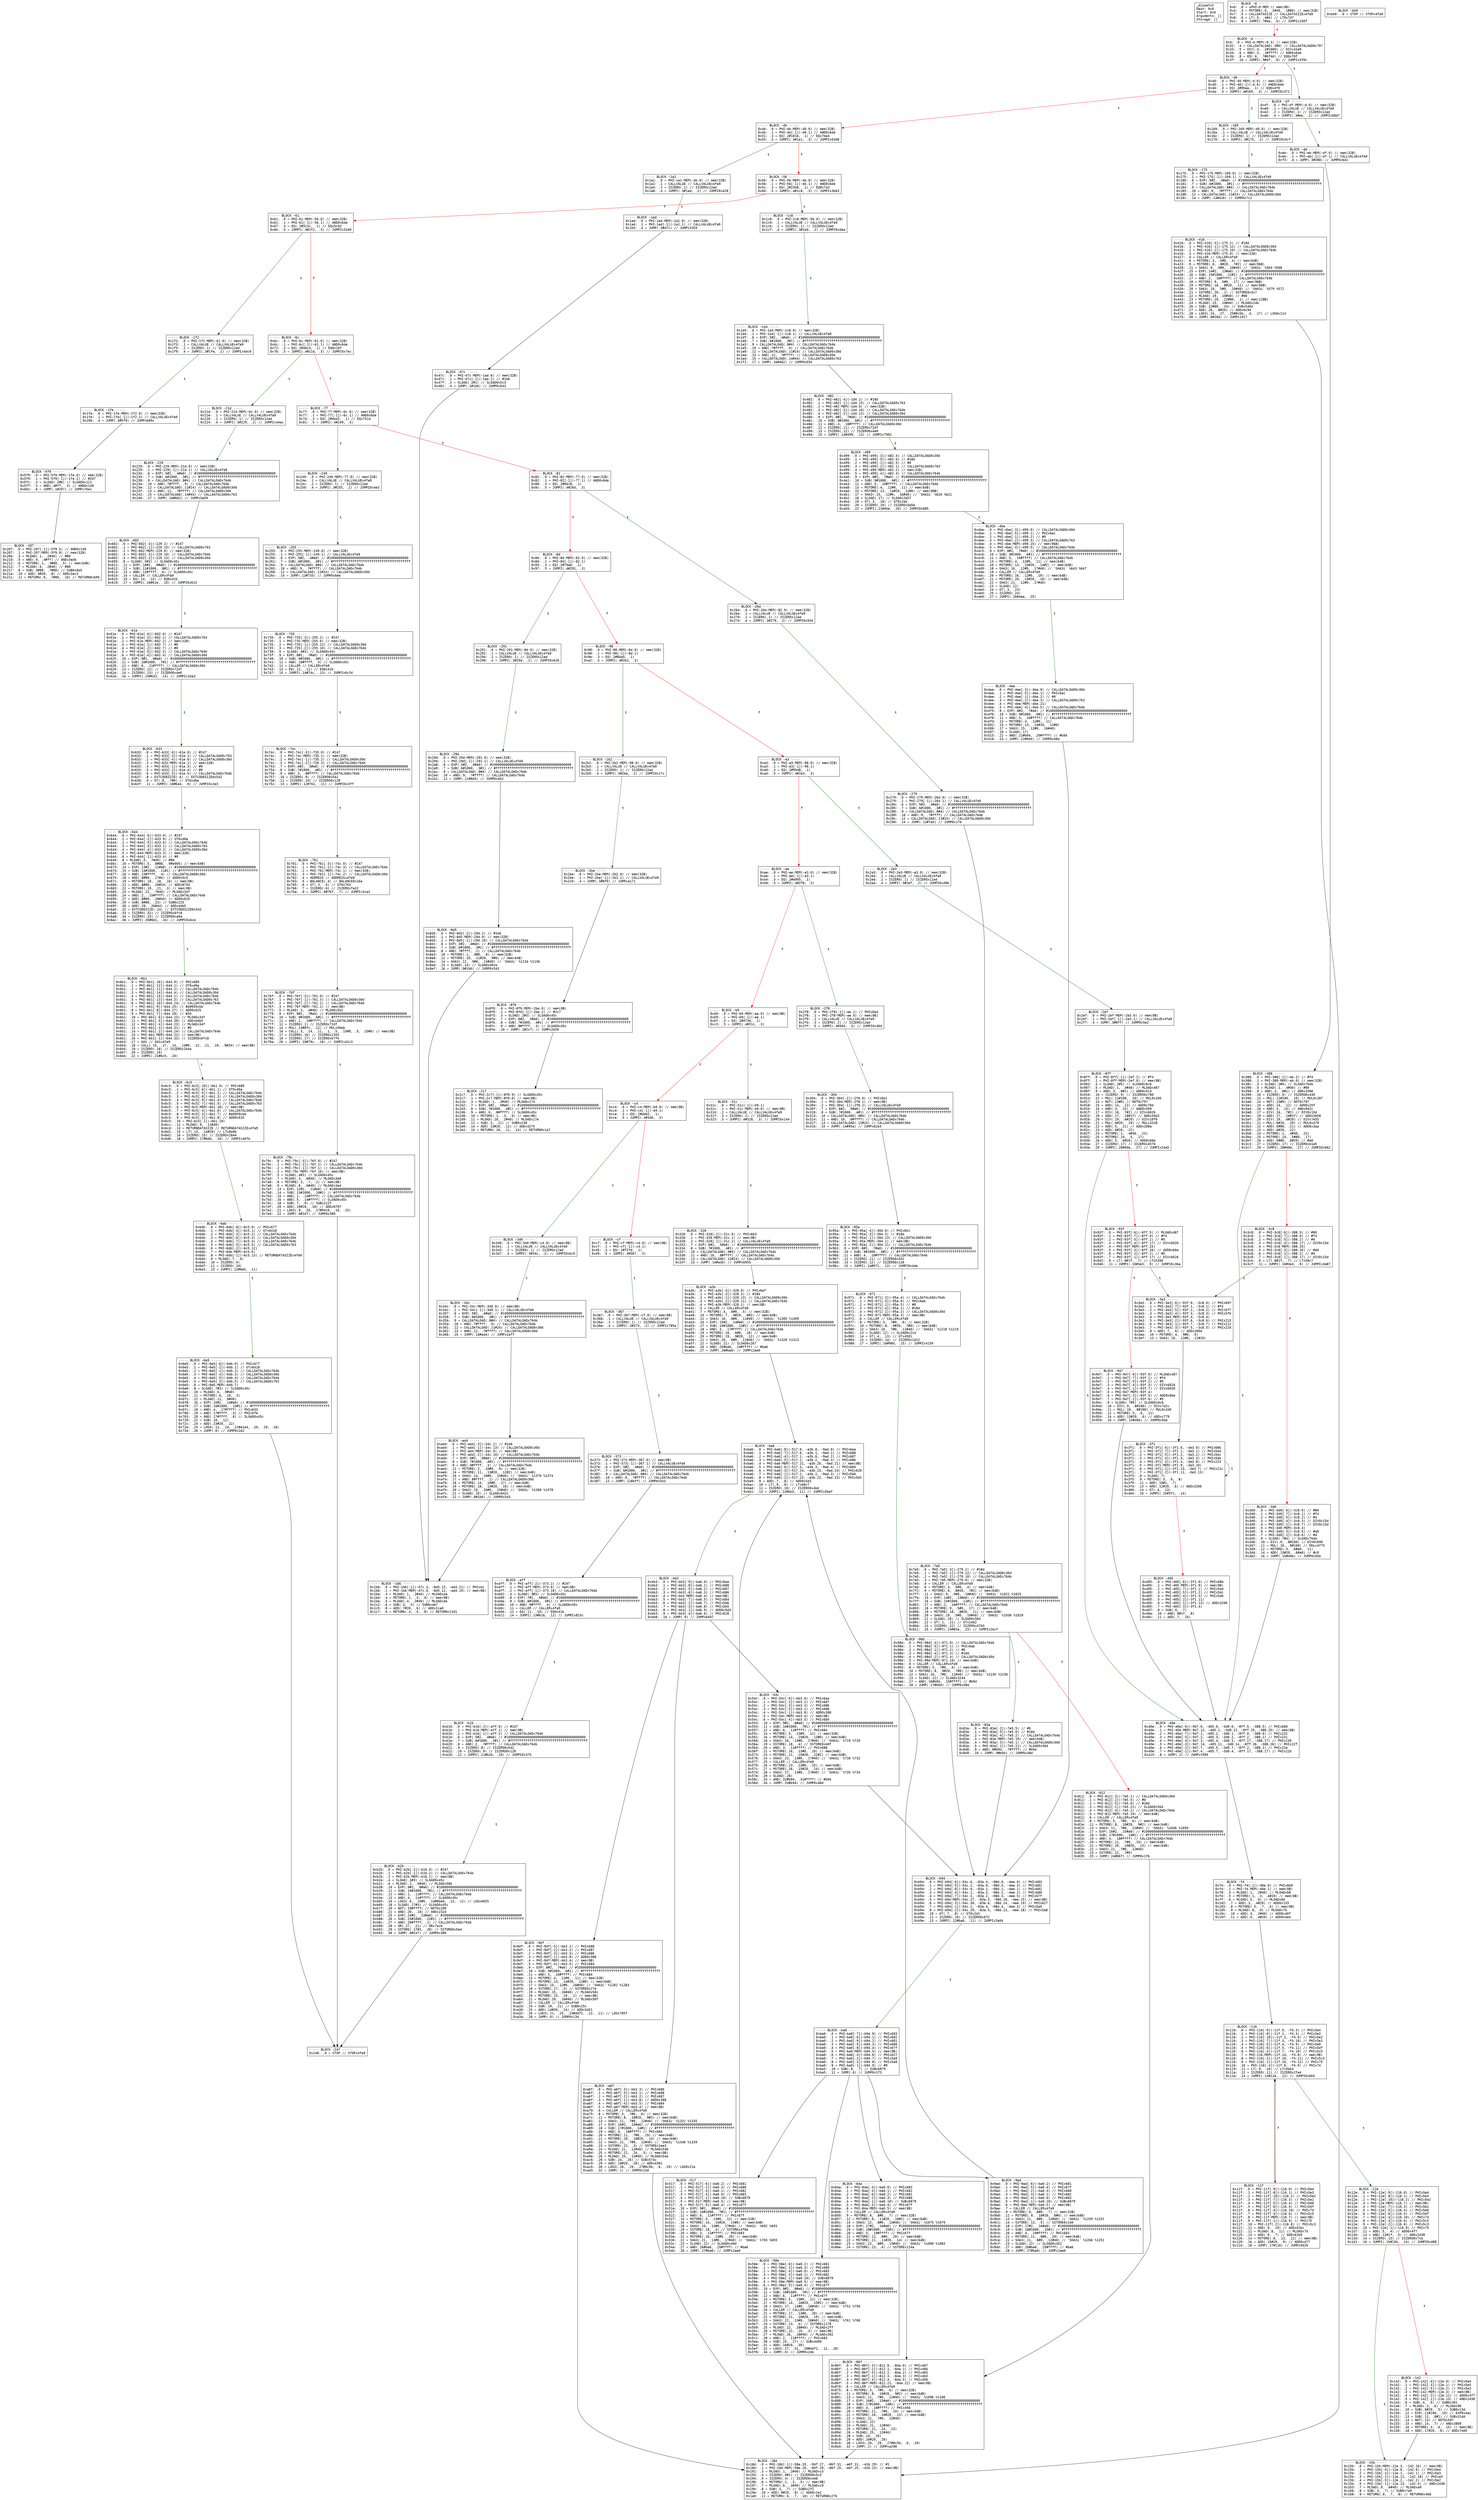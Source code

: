 
digraph G {
graph [fontname = "consolas"];
node  [fontname = "consolas"];
edge  [fontname = "consolas"];
ff [label="{_dispatch\lHash: 0x0\lStart: 0x0\lArguments: []\lStorage: []\l}", shape="record"];
block_0 [label="----- BLOCK ~0 -----\l0x0: .0 = uPHI~0-MEM // mem(0B)\l0x4: .3 = MSTORE(.0, .2#40, .1#80) // mem(32B)\l0x7: .5 = CALLDATASIZE // CALLDATASIZEx4fa9\l0x8: .6 = LT(.5, .4#4) // LT0x7d7\l0xc: .8 = JUMPI(.7#da, .6) // JUMPIx230f\l", shape="record"];
block_d [label="----- BLOCK ~d -----\l0xd: .0 = PHI~d-MEM(~0.3) // mem(32B)\l0x32: .4 = CALLDATALOAD(.3#0) // CALLDATALOAD0x797\l0x33: .5 = DIV(.4, .2#1000) // DIVx43a9\l0x34: .6 = AND(.5, .1#ffff) // AND0x6de\l0x3b: .8 = EQ(.6, .7#6fdd) // EQ0x70f\l0x3f: .10 = JUMPI(.9#df, .8) // JUMPIx4f0c\l", shape="record"];
block_40 [label="----- BLOCK ~40 -----\l0x40: .0 = PHI~40-MEM(~d.0) // mem(32B)\l0x40: .1 = PHI~40[-1](~d.6) // AND0x6de\l0x46: .3 = EQ(.2#95ea, .1) // EQ0x4f0\l0x4a: .5 = JUMPI(.4#169, .3) // JUMPI0x372\l", shape="record"];
block_4b [label="----- BLOCK ~4b -----\l0x4b: .0 = PHI~4b-MEM(~40.0) // mem(32B)\l0x4b: .1 = PHI~4b[-1](~40.1) // AND0x6de\l0x51: .3 = EQ(.2#1816, .1) // EQx7be4\l0x55: .5 = JUMPI(.4#1a1, .3) // JUMPIx63d8\l", shape="record"];
block_56 [label="----- BLOCK ~56 -----\l0x56: .0 = PHI~56-MEM(~4b.0) // mem(32B)\l0x56: .1 = PHI~56[-1](~4b.1) // AND0x6de\l0x5c: .3 = EQ(.2#23b8, .1) // EQ0x7a3\l0x60: .5 = JUMPI(.4#1c8, .3) // JUMPIx3b63\l", shape="record"];
block_61 [label="----- BLOCK ~61 -----\l0x61: .0 = PHI~61-MEM(~56.0) // mem(32B)\l0x61: .1 = PHI~61[-1](~56.1) // AND0x6de\l0x67: .3 = EQ(.2#313c, .1) // EQx5c02\l0x6b: .5 = JUMPI(.4#1f2, .3) // JUMPIx32e9\l", shape="record"];
block_6c [label="----- BLOCK ~6c -----\l0x6c: .0 = PHI~6c-MEM(~61.0) // mem(32B)\l0x6c: .1 = PHI~6c[-1](~61.1) // AND0x6de\l0x72: .3 = EQ(.2#48c4, .1) // EQ0x16f\l0x76: .5 = JUMPI(.4#21d, .3) // JUMPI0x7ec\l", shape="record"];
block_77 [label="----- BLOCK ~77 -----\l0x77: .0 = PHI~77-MEM(~6c.0) // mem(32B)\l0x77: .1 = PHI~77[-1](~6c.1) // AND0x6de\l0x7d: .3 = EQ(.2#4bd2, .1) // EQx7514\l0x81: .5 = JUMPI(.4#249, .3)\l", shape="record"];
block_82 [label="----- BLOCK ~82 -----\l0x82: .0 = PHI~82-MEM(~77.0) // mem(32B)\l0x82: .1 = PHI~82[-1](~77.1) // AND0x6de\l0x88: .3 = EQ(.2#6618, .1)\l0x8c: .5 = JUMPI(.4#26d, .3)\l", shape="record"];
block_8d [label="----- BLOCK ~8d -----\l0x8d: .0 = PHI~8d-MEM(~82.0) // mem(32B)\l0x8d: .1 = PHI~8d[-1](~82.1)\l0x93: .3 = EQ(.2#70a0, .1)\l0x97: .5 = JUMPI(.4#291, .3)\l", shape="record"];
block_98 [label="----- BLOCK ~98 -----\l0x98: .0 = PHI~98-MEM(~8d.0) // mem(32B)\l0x98: .1 = PHI~98[-1](~8d.1)\l0x9e: .3 = EQ(.2#8da5, .1)\l0xa2: .5 = JUMPI(.4#2b2, .3)\l", shape="record"];
block_a3 [label="----- BLOCK ~a3 -----\l0xa3: .0 = PHI~a3-MEM(~98.0) // mem(32B)\l0xa3: .1 = PHI~a3[-1](~98.1)\l0xa9: .3 = EQ(.2#95d8, .1)\l0xad: .5 = JUMPI(.4#2e3, .3)\l", shape="record"];
block_ae [label="----- BLOCK ~ae -----\l0xae: .0 = PHI~ae-MEM(~a3.0) // mem(32B)\l0xae: .1 = PHI~ae[-1](~a3.1)\l0xb4: .3 = EQ(.2#a905, .1)\l0xb8: .5 = JUMPI(.4#2f8, .3)\l", shape="record"];
block_b9 [label="----- BLOCK ~b9 -----\l0xb9: .0 = PHI~b9-MEM(~ae.0) // mem(0B)\l0xb9: .1 = PHI~b9[-1](~ae.1)\l0xbf: .3 = EQ(.2#d73d, .1)\l0xc3: .5 = JUMPI(.4#31c, .3)\l", shape="record"];
block_c4 [label="----- BLOCK ~c4 -----\l0xc4: .0 = PHI~c4-MEM(~b9.0) // mem(0B)\l0xc4: .1 = PHI~c4[-1](~b9.1)\l0xca: .3 = EQ(.2#dd62, .1)\l0xce: .5 = JUMPI(.4#340, .3)\l", shape="record"];
block_cf [label="----- BLOCK ~cf -----\l0xcf: .0 = PHI~cf-MEM(~c4.0) // mem(0B)\l0xcf: .1 = PHI~cf[-1](~c4.1)\l0xd5: .3 = EQ(.2#f2fd, .1)\l0xd9: .5 = JUMPI(.4#367, .3)\l", shape="record"];
block_df [label="----- BLOCK ~df -----\l0xdf: .0 = PHI~df-MEM(~d.0) // mem(32B)\l0xe0: .1 = CALLVALUE // CALLVALUEx4fa9\l0xe2: .2 = ISZERO(.1) // ISZEROx12ad\l0xe6: .4 = JUMPI(.3#eb, .2) // JUMPIx68d7\l", shape="record"];
block_eb [label="----- BLOCK ~eb -----\l0xeb: .0 = PHI~eb-MEM(~df.0) // mem(32B)\l0xeb: .1 = PHI~eb[-1](~df.1) // CALLVALUEx4fa9\l0xf3: .4 = JUMP(.3#388) // JUMP0x641\l", shape="record"];
block_f4 [label="----- BLOCK ~f4 -----\l0xf4: .0 = PHI~f4[-1](~40e.0) // PHIx669\l0xf4: .1 = PHI~f4-MEM(~40e.1) // mem(0B)\l0xf8: .3 = MLOAD(.1, .2#40) // MLOADx68\l0xfd: .5 = MSTORE(.1, .3, .4#20) // mem(0B)\l0xff: .6 = MLOAD(.5, .0) // MLOADx6d\l0x102: .7 = ADD(.3, .4#20) // ADD0x133\l0x103: .8 = MSTORE(.5, .7, .6) // mem(0B)\l0x105: .9 = MLOAD(.8, .0) // MLOADx70\l0x10c: .10 = ADD(.3, .2#40) // ADD0x40f\l0x10f: .11 = ADD(.0, .4#20) // ADD0x4e4\l", shape="record"];
block_116 [label="----- BLOCK ~116 -----\l0x116: .0 = PHI~116[-9](~11f.0, ~f4.3) // PHIx5e4\l0x116: .1 = PHI~116[-8](~11f.1, ~f4.3) // PHIx5e3\l0x116: .2 = PHI~116[-10](~11f.2, ~f4.0) // PHIx5e2\l0x116: .3 = PHI~116[-7](~11f.3, ~f4.10) // PHIx5e1\l0x116: .4 = PHI~116[-5](~11f.4, ~f4.9) // PHIx5e0\l0x116: .5 = PHI~116[-6](~11f.5, ~f4.11) // PHIx5df\l0x116: .6 = PHI~116[-3](~11f.7, ~f4.10) // PHIx5c5\l0x116: .7 = PHI~116-MEM(~11f.14, ~f4.8) // mem(0B)\l0x116: .8 = PHI~116[-2](~11f.10, ~f4.11) // PHIx5c3\l0x116: .9 = PHI~116[-1](~11f.16, ~f4.12) // PHIx75\l0x116: .10 = PHI~116[-4](~11f.6, ~f4.9) // PHIx74\l0x119: .11 = LT(.9, .10) // LTx5bb3\l0x11a: .12 = ISZERO(.11) // ISZEROx2fa4\l0x11e: .14 = JUMPI(.13#12e, .12) // JUMPI0x6b5\l", shape="record"];
block_11f [label="----- BLOCK ~11f -----\l0x11f: .0 = PHI~11f[-9](~116.0) // PHIx5e4\l0x11f: .1 = PHI~11f[-8](~116.1) // PHIx5e3\l0x11f: .2 = PHI~11f[-10](~116.2) // PHIx5e2\l0x11f: .3 = PHI~11f[-7](~116.3) // PHIx5e1\l0x11f: .4 = PHI~11f[-5](~116.4) // PHIx5e0\l0x11f: .5 = PHI~11f[-6](~116.5) // PHIx5df\l0x11f: .6 = PHI~11f[-4](~116.10) // PHIx74\l0x11f: .7 = PHI~11f[-3](~116.6) // PHIx5c5\l0x11f: .8 = PHI~11f-MEM(~116.7) // mem(0B)\l0x11f: .9 = PHI~11f[-1](~116.9) // PHIx75\l0x11f: .10 = PHI~11f[-2](~116.8) // PHIx5c3\l0x121: .11 = ADD(.9, .10) // ADDx42bc\l0x122: .12 = MLOAD(.8, .11) // MLOADx7d\l0x125: .13 = ADD(.9, .7) // ADDx62b9\l0x126: .14 = MSTORE(.8, .13, .12) // mem(0B)\l0x129: .16 = ADD(.15#20, .9) // ADD0xd77\l0x12d: .18 = JUMP(.17#116) // JUMPx5029\l", shape="record"];
block_12e [label="----- BLOCK ~12e -----\l0x12e: .0 = PHI~12e[-9](~116.0) // PHIx5e4\l0x12e: .1 = PHI~12e[-8](~116.1) // PHIx5e3\l0x12e: .2 = PHI~12e[-10](~116.2) // PHIx5e2\l0x12e: .3 = PHI~12e-MEM(~116.7) // mem(0B)\l0x12e: .4 = PHI~12e[-7](~116.3) // PHIx5e1\l0x12e: .5 = PHI~12e[-5](~116.4) // PHIx5e0\l0x12e: .6 = PHI~12e[-6](~116.5) // PHIx5df\l0x12e: .7 = PHI~12e[-4](~116.10) // PHIx74\l0x12e: .8 = PHI~12e[-3](~116.6) // PHIx5c5\l0x12e: .9 = PHI~12e[-2](~116.8) // PHIx5c3\l0x12e: .10 = PHI~12e[-1](~116.9) // PHIx75\l0x137: .11 = ADD(.5, .4) // ADD0x4f7\l0x13b: .13 = AND(.12#1f, .5) // ANDx2438\l0x13d: .14 = ISZERO(.13) // ISZERO0x7cb\l0x141: .16 = JUMPI(.15#15b, .14) // JUMPI0x488\l", shape="record"];
block_142 [label="----- BLOCK ~142 -----\l0x142: .0 = PHI~142[-4](~12e.0) // PHIx5e4\l0x142: .1 = PHI~142[-3](~12e.1) // PHIx5e3\l0x142: .2 = PHI~142[-5](~12e.2) // PHIx5e2\l0x142: .3 = PHI~142-MEM(~12e.3) // mem(0B)\l0x142: .4 = PHI~142[-2](~12e.11) // ADD0x4f7\l0x142: .5 = PHI~142[-1](~12e.13) // ANDx2438\l0x144: .6 = SUB(.4, .5) // SUB0x301\l0x146: .7 = MLOAD(.3, .6) // MLOADx96\l0x14c: .10 = SUB(.9#20, .5) // SUB0x13d\l0x150: .12 = EXP(.11#100, .10) // EXP0x4ac\l0x151: .13 = SUB(.12, .8#1) // SUBx31dd\l0x152: .14 = NOT(.13) // NOT0x597\l0x153: .15 = AND(.14, .7) // ANDx3809\l0x155: .16 = MSTORE(.3, .6, .15) // mem(0B)\l0x158: .18 = ADD(.17#20, .6) // ADDx7dd5\l", shape="record"];
block_15b [label="----- BLOCK ~15b -----\l0x15b: .0 = PHI~15b-MEM(~12e.3, ~142.16) // mem(0B)\l0x15b: .1 = PHI~15b[-4](~12e.0, ~142.0) // PHIx5e4\l0x15b: .2 = PHI~15b[-3](~12e.1, ~142.1) // PHIx5e3\l0x15b: .3 = PHI~15b[-2](~12e.11, ~142.18) // PHIxa5\l0x15b: .4 = PHI~15b[-5](~12e.2, ~142.2) // PHIx5e2\l0x15b: .5 = PHI~15b[-1](~12e.13, ~142.5) // ANDx2438\l0x163: .7 = MLOAD(.0, .6#40) // MLOADxa9\l0x166: .8 = SUB(.3, .7) // SUB0x7a9\l0x168: .9 = RETURN(.0, .7, .8) // RETURN0x468\l", shape="record"];
block_169 [label="----- BLOCK ~169 -----\l0x169: .0 = PHI~169-MEM(~40.0) // mem(32B)\l0x16a: .1 = CALLVALUE // CALLVALUEx4fa9\l0x16c: .2 = ISZERO(.1) // ISZEROx12ad\l0x170: .4 = JUMPI(.3#175, .2) // JUMPI0x5cf\l", shape="record"];
block_175 [label="----- BLOCK ~175 -----\l0x175: .0 = PHI~175-MEM(~169.0) // mem(32B)\l0x175: .1 = PHI~175[-1](~169.1) // CALLVALUEx4fa9\l0x180: .6 = EXP(.5#2, .4#a0) // #10000000000000000000000000000000000000000\l0x181: .7 = SUB(.6#1000, .3#1) // #ffffffffffffffffffffffffffffffffffffffff\l0x184: .9 = CALLDATALOAD(.8#4) // CALLDATALOADx764b\l0x185: .10 = AND(.9, .7#ffff) // CALLDATALOADx764b\l0x188: .12 = CALLDATALOAD(.11#24) // CALLDATALOAD0x30d\l0x18c: .14 = JUMP(.13#416) // JUMP0x7c2\l", shape="record"];
block_18d [label="----- BLOCK ~18d -----\l0x18d: .0 = PHI~18d[-1](~58e.33, ~9df.27, ~86f.31, ~a6f.31, ~416.29) // #1\l0x18d: .1 = PHI~18d-MEM(~58e.26, ~9df.20, ~86f.25, ~a6f.25, ~416.23) // mem(0B)\l0x191: .3 = MLOAD(.1, .2#40) // MLOADxc3\l0x193: .4 = ISZERO(.0#1) // ISZERO0x5c3\l0x194: .5 = ISZERO(.4) // ISZERO0x448\l0x196: .6 = MSTORE(.1, .3, .5) // mem(0B)\l0x197: .7 = MLOAD(.6, .2#40) // MLOADxc9\l0x19b: .8 = SUB(.3, .7) // SUB0x2f2\l0x19e: .10 = ADD(.9#20, .8) // ADD0x1e1\l0x1a0: .11 = RETURN(.6, .7, .10) // RETURN0x276\l", shape="record"];
block_1a1 [label="----- BLOCK ~1a1 -----\l0x1a1: .0 = PHI~1a1-MEM(~4b.0) // mem(32B)\l0x1a2: .1 = CALLVALUE // CALLVALUEx4fa9\l0x1a4: .2 = ISZERO(.1) // ISZEROx12ad\l0x1a8: .4 = JUMPI(.3#1ad, .2) // JUMPI0x428\l", shape="record"];
block_1ad [label="----- BLOCK ~1ad -----\l0x1ad: .0 = PHI~1ad-MEM(~1a1.0) // mem(32B)\l0x1ad: .1 = PHI~1ad[-1](~1a1.1) // CALLVALUEx4fa9\l0x1b5: .4 = JUMP(.3#47c) // JUMPx3359\l", shape="record"];
block_1b6 [label="----- BLOCK ~1b6 -----\l0x1b6: .0 = PHI~1b6[-1](~47c.3, ~8d5.15, ~ad4.21) // PHIxdc\l0x1b6: .1 = PHI~1b6-MEM(~47c.0, ~8d5.12, ~ad4.19) // mem(0B)\l0x1ba: .3 = MLOAD(.1, .2#40) // MLOADxda\l0x1bd: .4 = MSTORE(.1, .3, .0) // mem(0B)\l0x1be: .5 = MLOAD(.4, .2#40) // MLOADxde\l0x1c2: .6 = SUB(.3, .5) // SUB0x4e7\l0x1c5: .8 = ADD(.7#20, .6) // ADDx2ca0\l0x1c7: .9 = RETURN(.4, .5, .8) // RETURNx1101\l", shape="record"];
block_1c8 [label="----- BLOCK ~1c8 -----\l0x1c8: .0 = PHI~1c8-MEM(~56.0) // mem(32B)\l0x1c9: .1 = CALLVALUE // CALLVALUEx4fa9\l0x1cb: .2 = ISZERO(.1) // ISZEROx12ad\l0x1cf: .4 = JUMPI(.3#1d4, .2) // JUMPI0xdea\l", shape="record"];
block_1d4 [label="----- BLOCK ~1d4 -----\l0x1d4: .0 = PHI~1d4-MEM(~1c8.0) // mem(32B)\l0x1d4: .1 = PHI~1d4[-1](~1c8.1) // CALLVALUEx4fa9\l0x1df: .6 = EXP(.5#2, .4#a0) // #10000000000000000000000000000000000000000\l0x1e0: .7 = SUB(.6#1000, .3#1) // #ffffffffffffffffffffffffffffffffffffffff\l0x1e3: .9 = CALLDATALOAD(.8#4) // CALLDATALOADx764b\l0x1e5: .10 = AND(.7#ffff, .9) // CALLDATALOADx764b\l0x1e9: .12 = CALLDATALOAD(.11#24) // CALLDATALOAD0x30d\l0x1ea: .13 = AND(.12, .7#ffff) // CALLDATALOAD0x30d\l0x1ed: .15 = CALLDATALOAD(.14#44) // CALLDATALOAD0x763\l0x1f1: .17 = JUMP(.16#482) // JUMP0x654\l", shape="record"];
block_1f2 [label="----- BLOCK ~1f2 -----\l0x1f2: .0 = PHI~1f2-MEM(~61.0) // mem(32B)\l0x1f3: .1 = CALLVALUE // CALLVALUEx4fa9\l0x1f5: .2 = ISZERO(.1) // ISZEROx12ad\l0x1f9: .4 = JUMPI(.3#1fe, .2) // JUMPIx4dc9\l", shape="record"];
block_1fe [label="----- BLOCK ~1fe -----\l0x1fe: .0 = PHI~1fe-MEM(~1f2.0) // mem(32B)\l0x1fe: .1 = PHI~1fe[-1](~1f2.1) // CALLVALUEx4fa9\l0x206: .4 = JUMP(.3#5f9) // JUMPx689c\l", shape="record"];
block_207 [label="----- BLOCK ~207 -----\l0x207: .0 = PHI~207[-1](~5f9.5) // AND0x149\l0x207: .1 = PHI~207-MEM(~5f9.0) // mem(32B)\l0x20b: .3 = MLOAD(.1, .2#40) // #80\l0x210: .5 = AND(.0, .4#ff) // ANDx3edb\l0x212: .6 = MSTORE(.1, .3#80, .5) // mem(64B)\l0x213: .7 = MLOAD(.6, .2#40) // #80\l0x217: .8 = SUB(.3#80, .7#80) // SUB0x6b5\l0x21a: .10 = ADD(.9#20, .8) // ADDx3ac3\l0x21c: .11 = RETURN(.6, .7#80, .10) // RETURN0x695\l", shape="record"];
block_21d [label="----- BLOCK ~21d -----\l0x21d: .0 = PHI~21d-MEM(~6c.0) // mem(32B)\l0x21e: .1 = CALLVALUE // CALLVALUEx4fa9\l0x220: .2 = ISZERO(.1) // ISZEROx12ad\l0x224: .4 = JUMPI(.3#229, .2) // JUMPIx44ac\l", shape="record"];
block_229 [label="----- BLOCK ~229 -----\l0x229: .0 = PHI~229-MEM(~21d.0) // mem(32B)\l0x229: .1 = PHI~229[-1](~21d.1) // CALLVALUEx4fa9\l0x234: .6 = EXP(.5#2, .4#a0) // #10000000000000000000000000000000000000000\l0x235: .7 = SUB(.6#1000, .3#1) // #ffffffffffffffffffffffffffffffffffffffff\l0x238: .9 = CALLDATALOAD(.8#4) // CALLDATALOADx764b\l0x23a: .10 = AND(.7#ffff, .9) // CALLDATALOADx764b\l0x23e: .12 = CALLDATALOAD(.11#24) // CALLDATALOAD0x30d\l0x23f: .13 = AND(.12, .7#ffff) // CALLDATALOAD0x30d\l0x242: .15 = CALLDATALOAD(.14#44) // CALLDATALOAD0x763\l0x246: .17 = JUMP(.16#602) // JUMPx3a59\l", shape="record"];
block_247 [label="----- BLOCK ~247 -----\l0x248: .0 = STOP // STOPx4fa9\l", shape="record"];
block_249 [label="----- BLOCK ~249 -----\l0x249: .0 = PHI~249-MEM(~77.0) // mem(32B)\l0x24a: .1 = CALLVALUE // CALLVALUEx4fa9\l0x24c: .2 = ISZERO(.1) // ISZEROx12ad\l0x250: .4 = JUMPI(.3#255, .2) // JUMPI0x4e3\l", shape="record"];
block_255 [label="----- BLOCK ~255 -----\l0x255: .0 = PHI~255-MEM(~249.0) // mem(32B)\l0x255: .1 = PHI~255[-1](~249.1) // CALLVALUEx4fa9\l0x260: .6 = EXP(.5#2, .4#a0) // #10000000000000000000000000000000000000000\l0x261: .7 = SUB(.6#1000, .3#1) // #ffffffffffffffffffffffffffffffffffffffff\l0x264: .9 = CALLDATALOAD(.8#4) // CALLDATALOADx764b\l0x265: .10 = AND(.9, .7#ffff) // CALLDATALOADx764b\l0x268: .12 = CALLDATALOAD(.11#24) // CALLDATALOAD0x30d\l0x26c: .14 = JUMP(.13#735) // JUMP0x6eb\l", shape="record"];
block_26d [label="----- BLOCK ~26d -----\l0x26d: .0 = PHI~26d-MEM(~82.0) // mem(32B)\l0x26e: .1 = CALLVALUE // CALLVALUEx4fa9\l0x270: .2 = ISZERO(.1) // ISZEROx12ad\l0x274: .4 = JUMPI(.3#279, .2) // JUMPI0x934\l", shape="record"];
block_279 [label="----- BLOCK ~279 -----\l0x279: .0 = PHI~279-MEM(~26d.0) // mem(32B)\l0x279: .1 = PHI~279[-1](~26d.1) // CALLVALUEx4fa9\l0x284: .6 = EXP(.5#2, .4#a0) // #10000000000000000000000000000000000000000\l0x285: .7 = SUB(.6#1000, .3#1) // #ffffffffffffffffffffffffffffffffffffffff\l0x288: .9 = CALLDATALOAD(.8#4) // CALLDATALOADx764b\l0x289: .10 = AND(.9, .7#ffff) // CALLDATALOADx764b\l0x28c: .12 = CALLDATALOAD(.11#24) // CALLDATALOAD0x30d\l0x290: .14 = JUMP(.13#7e5) // JUMP0x179\l", shape="record"];
block_291 [label="----- BLOCK ~291 -----\l0x291: .0 = PHI~291-MEM(~8d.0) // mem(32B)\l0x292: .1 = CALLVALUE // CALLVALUEx4fa9\l0x294: .2 = ISZERO(.1) // ISZEROx12ad\l0x298: .4 = JUMPI(.3#29d, .2) // JUMPI0x626\l", shape="record"];
block_29d [label="----- BLOCK ~29d -----\l0x29d: .0 = PHI~29d-MEM(~291.0) // mem(32B)\l0x29d: .1 = PHI~29d[-1](~291.1) // CALLVALUEx4fa9\l0x2a8: .6 = EXP(.5#2, .4#a0) // #10000000000000000000000000000000000000000\l0x2a9: .7 = SUB(.6#1000, .3#1) // #ffffffffffffffffffffffffffffffffffffffff\l0x2ac: .9 = CALLDATALOAD(.8#4) // CALLDATALOADx764b\l0x2ad: .10 = AND(.9, .7#ffff) // CALLDATALOADx764b\l0x2b1: .12 = JUMP(.11#8d5) // JUMP0x4b2\l", shape="record"];
block_2b2 [label="----- BLOCK ~2b2 -----\l0x2b2: .0 = PHI~2b2-MEM(~98.0) // mem(32B)\l0x2b3: .1 = CALLVALUE // CALLVALUEx4fa9\l0x2b5: .2 = ISZERO(.1) // ISZEROx12ad\l0x2b9: .4 = JUMPI(.3#2be, .2) // JUMPI0x17c\l", shape="record"];
block_2be [label="----- BLOCK ~2be -----\l0x2be: .0 = PHI~2be-MEM(~2b2.0) // mem(32B)\l0x2be: .1 = PHI~2be[-1](~2b2.1) // CALLVALUEx4fa9\l0x2c6: .4 = JUMP(.3#8f0) // JUMPxa171\l", shape="record"];
block_2c7 [label="----- BLOCK ~2c7 -----\l0x2c7: .0 = PHI~2c7[-1](~8f0.9) // SLOAD0x45c\l0x2c7: .1 = PHI~2c7-MEM(~8f0.0) // mem(0B)\l0x2cb: .3 = MLOAD(.1, .2#40) // MLOADx174\l0x2d2: .7 = EXP(.6#2, .5#a0) // #10000000000000000000000000000000000000000\l0x2d3: .8 = SUB(.7#1000, .4#1) // #ffffffffffffffffffffffffffffffffffffffff\l0x2d6: .9 = AND(.0, .8#ffff) // SLOAD0x45c\l0x2d8: .10 = MSTORE(.1, .3, .9) // mem(0B)\l0x2d9: .11 = MLOAD(.10, .2#40) // MLOADx17e\l0x2dd: .12 = SUB(.3, .11) // SUB0x238\l0x2e0: .14 = ADD(.13#20, .12) // ADDx4275\l0x2e2: .15 = RETURN(.10, .11, .14) // RETURN0x1a7\l", shape="record"];
block_2e3 [label="----- BLOCK ~2e3 -----\l0x2e3: .0 = PHI~2e3-MEM(~a3.0) // mem(32B)\l0x2e4: .1 = CALLVALUE // CALLVALUEx4fa9\l0x2e6: .2 = ISZERO(.1) // ISZEROx12ad\l0x2ea: .4 = JUMPI(.3#2ef, .2) // JUMPI0x496\l", shape="record"];
block_2ef [label="----- BLOCK ~2ef -----\l0x2ef: .0 = PHI~2ef-MEM(~2e3.0) // mem(0B)\l0x2ef: .1 = PHI~2ef[-1](~2e3.1) // CALLVALUEx4fa9\l0x2f7: .4 = JUMP(.3#8ff) // JUMP0x5e2\l", shape="record"];
block_2f8 [label="----- BLOCK ~2f8 -----\l0x2f8: .0 = PHI~2f8[-1](~ae.1) // PHIx6b4\l0x2f8: .1 = PHI~2f8-MEM(~ae.0) // mem(0B)\l0x2f9: .2 = CALLVALUE // CALLVALUEx4fa9\l0x2fb: .3 = ISZERO(.2) // ISZEROx12ad\l0x2ff: .5 = JUMPI(.4#304, .3) // JUMPI0x464\l", shape="record"];
block_304 [label="----- BLOCK ~304 -----\l0x304: .0 = PHI~304[-2](~2f8.0) // PHIx6b1\l0x304: .1 = PHI~304-MEM(~2f8.1) // mem(0B)\l0x304: .2 = PHI~304[-1](~2f8.2) // CALLVALUEx4fa9\l0x30f: .7 = EXP(.6#2, .5#a0) // #10000000000000000000000000000000000000000\l0x310: .8 = SUB(.7#1000, .4#1) // #ffffffffffffffffffffffffffffffffffffffff\l0x313: .10 = CALLDATALOAD(.9#4) // CALLDATALOADx764b\l0x314: .11 = AND(.10, .8#ffff) // CALLDATALOADx764b\l0x317: .13 = CALLDATALOAD(.12#24) // CALLDATALOAD0x30d\l0x31b: .15 = JUMP(.14#95a) // JUMPx62e3\l", shape="record"];
block_31c [label="----- BLOCK ~31c -----\l0x31c: .0 = PHI~31c[-1](~b9.1)\l0x31c: .1 = PHI~31c-MEM(~b9.0) // mem(0B)\l0x31d: .2 = CALLVALUE // CALLVALUEx4fa9\l0x31f: .3 = ISZERO(.2) // ISZEROx12ad\l0x323: .5 = JUMPI(.4#328, .3) // JUMPI0x144\l", shape="record"];
block_328 [label="----- BLOCK ~328 -----\l0x328: .0 = PHI~328[-2](~31c.0) // PHIx6b3\l0x328: .1 = PHI~328-MEM(~31c.1) // mem(0B)\l0x328: .2 = PHI~328[-1](~31c.2) // CALLVALUEx4fa9\l0x333: .7 = EXP(.6#2, .5#a0) // #10000000000000000000000000000000000000000\l0x334: .8 = SUB(.7#1000, .4#1) // #ffffffffffffffffffffffffffffffffffffffff\l0x337: .10 = CALLDATALOAD(.9#4) // CALLDATALOADx764b\l0x338: .11 = AND(.10, .8#ffff) // CALLDATALOADx764b\l0x33b: .13 = CALLDATALOAD(.12#24) // CALLDATALOAD0x30d\l0x33f: .15 = JUMP(.14#a3b) // JUMPx6955\l", shape="record"];
block_340 [label="----- BLOCK ~340 -----\l0x340: .0 = PHI~340-MEM(~c4.0) // mem(0B)\l0x341: .1 = CALLVALUE // CALLVALUEx4fa9\l0x343: .2 = ISZERO(.1) // ISZEROx12ad\l0x347: .4 = JUMPI(.3#34c, .2) // JUMPI0xbc5\l", shape="record"];
block_34c [label="----- BLOCK ~34c -----\l0x34c: .0 = PHI~34c-MEM(~340.0) // mem(0B)\l0x34c: .1 = PHI~34c[-1](~340.1) // CALLVALUEx4fa9\l0x357: .6 = EXP(.5#2, .4#a0) // #10000000000000000000000000000000000000000\l0x358: .7 = SUB(.6#1000, .3#1) // #ffffffffffffffffffffffffffffffffffffffff\l0x35b: .9 = CALLDATALOAD(.8#4) // CALLDATALOADx764b\l0x35d: .10 = AND(.7#ffff, .9) // CALLDATALOADx764b\l0x361: .12 = CALLDATALOAD(.11#24) // CALLDATALOAD0x30d\l0x362: .13 = AND(.12, .7#ffff) // CALLDATALOAD0x30d\l0x366: .15 = JUMP(.14#ad4) // JUMPx2aff\l", shape="record"];
block_367 [label="----- BLOCK ~367 -----\l0x367: .0 = PHI~367-MEM(~cf.0) // mem(0B)\l0x368: .1 = CALLVALUE // CALLVALUEx4fa9\l0x36a: .2 = ISZERO(.1) // ISZEROx12ad\l0x36e: .4 = JUMPI(.3#373, .2) // JUMPIx785a\l", shape="record"];
block_373 [label="----- BLOCK ~373 -----\l0x373: .0 = PHI~373-MEM(~367.0) // mem(0B)\l0x373: .1 = PHI~373[-1](~367.1) // CALLVALUEx4fa9\l0x37e: .6 = EXP(.5#2, .4#a0) // #10000000000000000000000000000000000000000\l0x37f: .7 = SUB(.6#1000, .3#1) // #ffffffffffffffffffffffffffffffffffffffff\l0x382: .9 = CALLDATALOAD(.8#4) // CALLDATALOADx764b\l0x383: .10 = AND(.9, .7#ffff) // CALLDATALOADx764b\l0x387: .12 = JUMP(.11#aff) // JUMP0x543\l", shape="record"];
block_388 [label="----- BLOCK ~388 -----\l0x388: .0 = PHI~388[-1](~eb.2) // #f4\l0x388: .1 = PHI~388-MEM(~eb.0) // mem(32B)\l0x38c: .3 = SLOAD(.2#4) // SLOADx764b\l0x390: .5 = MLOAD(.1, .4#40) // #80\l0x398: .9 = AND(.3, .8#1) // ANDx3306\l0x399: .10 = ISZERO(.9) // ISZERO0x430\l0x39d: .12 = MUL(.11#100, .10) // MUL0x287\l0x3a0: .14 = NOT(.13#0) // NOT0x797\l0x3a1: .15 = ADD(.14, .12) // ADD0x25f\l0x3a4: .16 = AND(.3, .15) // ANDx942c\l0x3a8: .17 = DIV(.16, .7#2) // DIV0x15d\l0x3ac: .19 = ADD(.17, .18#1f) // ADDx3e58\l0x3af: .20 = DIV(.19, .6#20) // DIVx7e55\l0x3b1: .21 = MUL(.6#20, .20) // MUL0x479\l0x3b3: .22 = ADD(.5#80, .21) // ADD0x3aa\l0x3b5: .23 = ADD(.6#20, .22)\l0x3b8: .24 = MSTORE(.1, .4#40, .23)\l0x3bb: .25 = MSTORE(.24, .5#80, .17)\l0x3bf: .26 = ADD(.5#80, .6#20) // #a0\l0x3c3: .27 = ISZERO(.17) // ISZEROxb1e5\l0x3c7: .29 = JUMPI(.28#40e, .27) // JUMPI0x662\l", shape="record"];
block_3c8 [label="----- BLOCK ~3c8 -----\l0x3c8: .0 = PHI~3c8[-6](~388.5) // #80\l0x3c8: .1 = PHI~3c8[-7](~388.0) // #f4\l0x3c8: .2 = PHI~3c8[-5](~388.2) // #4\l0x3c8: .3 = PHI~3c8[-4](~388.17) // DIV0x15d\l0x3c8: .4 = PHI~3c8-MEM(~388.25)\l0x3c8: .5 = PHI~3c8[-3](~388.26) // #a0\l0x3c8: .6 = PHI~3c8[-2](~388.2) // #4\l0x3c8: .7 = PHI~3c8[-1](~388.17) // DIV0x15d\l0x3cb: .9 = LT(.8#1f, .7) // LTx58c7\l0x3cf: .11 = JUMPI(.10#3e3, .9) // JUMPIx3e87\l", shape="record"];
block_3d0 [label="----- BLOCK ~3d0 -----\l0x3d0: .0 = PHI~3d0[-6](~3c8.0) // #80\l0x3d0: .1 = PHI~3d0[-7](~3c8.1) // #f4\l0x3d0: .2 = PHI~3d0[-5](~3c8.2) // #4\l0x3d0: .3 = PHI~3d0[-4](~3c8.3) // DIV0x15d\l0x3d0: .4 = PHI~3d0[-1](~3c8.7) // DIV0x15d\l0x3d0: .5 = PHI~3d0-MEM(~3c8.4)\l0x3d0: .6 = PHI~3d0[-3](~3c8.5) // #a0\l0x3d0: .7 = PHI~3d0[-2](~3c8.6) // #4\l0x3d5: .9 = SLOAD(.7#4) // SLOADx764b\l0x3d6: .10 = DIV(.9, .8#100) // DIV0x699\l0x3d7: .11 = MUL(.10, .8#100) // MULx4f75\l0x3d9: .12 = MSTORE(.5, .6#a0, .11)\l0x3dd: .14 = ADD(.13#20, .6#a0) // #c0\l0x3e2: .16 = JUMP(.15#40e) // JUMP0x5bb\l", shape="record"];
block_3e3 [label="----- BLOCK ~3e3 -----\l0x3e3: .0 = PHI~3e3[-6](~93f.0, ~3c8.0) // PHIx69f\l0x3e3: .1 = PHI~3e3[-7](~93f.1, ~3c8.1) // #f4\l0x3e3: .2 = PHI~3e3[-5](~93f.2, ~3c8.2) // PHIx5f7\l0x3e3: .3 = PHI~3e3[-4](~93f.3, ~3c8.3) // PHIx5f6\l0x3e3: .4 = PHI~3e3-MEM(~93f.4, ~3c8.4)\l0x3e3: .5 = PHI~3e3[-2](~93f.6, ~3c8.6) // PHIx213\l0x3e3: .6 = PHI~3e3[-1](~93f.7, ~3c8.7) // PHIx212\l0x3e3: .7 = PHI~3e3[-3](~93f.5, ~3c8.5) // PHIx210\l0x3e5: .8 = ADD(.7, .6) // ADDx260d\l0x3ea: .10 = MSTORE(.4, .9#0, .5)\l0x3ef: .13 = SHA3(.10, .12#0, .11#20)\l", shape="record"];
block_3f1 [label="----- BLOCK ~3f1 -----\l0x3f1: .0 = PHI~3f1[-6](~3f1.0, ~3e3.0) // PHIx68b\l0x3f1: .1 = PHI~3f1[-7](~3f1.1, ~3e3.1) // PHIx5dd\l0x3f1: .2 = PHI~3f1[-5](~3f1.2, ~3e3.2) // PHIx5dc\l0x3f1: .3 = PHI~3f1[-4](~3f1.3, ~3e3.3) // PHIx5db\l0x3f1: .4 = PHI~3f1[-3](~3f1.4, ~3e3.8) // PHIx223\l0x3f1: .5 = PHI~3f1-MEM(~3f1.9, ~3e3.10)\l0x3f1: .6 = PHI~3f1[-1](~3f1.13, ~3e3.7) // PHIx21c\l0x3f1: .7 = PHI~3f1[-2](~3f1.11, ~3e3.13)\l0x3f3: .8 = SLOAD(.7)\l0x3f5: .9 = MSTORE(.5, .6, .8)\l0x3f9: .11 = ADD(.10#1, .7)\l0x3fd: .13 = ADD(.12#20, .6) // ADDx3206\l0x400: .14 = GT(.4, .13)\l0x404: .16 = JUMPI(.15#3f1, .14)\l", shape="record"];
block_405 [label="----- BLOCK ~405 -----\l0x405: .0 = PHI~405[-6](~3f1.0) // PHIx68b\l0x405: .1 = PHI~405-MEM(~3f1.9) // mem(0B)\l0x405: .2 = PHI~405[-7](~3f1.1) // PHIx5dd\l0x405: .3 = PHI~405[-5](~3f1.2) // PHIx5dc\l0x405: .4 = PHI~405[-4](~3f1.3) // PHIx5db\l0x405: .5 = PHI~405[-2](~3f1.11)\l0x405: .6 = PHI~405[-1](~3f1.13) // ADDx3206\l0x405: .7 = PHI~405[-3](~3f1.4)\l0x407: .8 = SUB(.6, .7)\l0x40a: .10 = AND(.9#1f, .8)\l0x40c: .11 = ADD(.7, .10)\l", shape="record"];
block_40e [label="----- BLOCK ~40e -----\l0x40e: .0 = PHI~40e[-6](~947.0, ~405.0, ~3d0.0, ~8ff.5, ~388.5) // PHIx669\l0x40e: .1 = PHI~40e-MEM(~947.12, ~405.1, ~3d0.12, ~8ff.25, ~388.25) // mem(0B)\l0x40e: .2 = PHI~40e[-7](~947.1, ~405.2, ~3d0.1, ~8ff.0, ~388.0) // PHIx232\l0x40e: .3 = PHI~40e[-5](~947.2, ~405.3, ~3d0.2, ~8ff.2, ~388.2) // PHIx231\l0x40e: .4 = PHI~40e[-4](~947.3, ~405.4, ~3d0.3, ~8ff.17, ~388.17) // PHIx230\l0x40e: .5 = PHI~40e[-3](~947.14, ~405.11, ~3d0.14, ~8ff.26, ~388.26) // PHIx22f\l0x40e: .6 = PHI~40e[-2](~947.7, ~405.5, ~3d0.7, ~8ff.2, ~388.2) // PHIx22e\l0x40e: .7 = PHI~40e[-1](~947.4, ~405.7, ~3d0.4, ~8ff.17, ~388.17) // PHIx22d\l0x415: .8 = JUMP(.2) // JUMPxfd95\l", shape="record"];
block_416 [label="----- BLOCK ~416 -----\l0x416: .0 = PHI~416[-3](~175.2) // #18d\l0x416: .1 = PHI~416[-1](~175.12) // CALLDATALOAD0x30d\l0x416: .2 = PHI~416[-2](~175.10) // CALLDATALOADx764b\l0x416: .3 = PHI~416-MEM(~175.0) // mem(32B)\l0x417: .4 = CALLER // CALLERx4fa9\l0x41c: .6 = MSTORE(.3, .5#0, .4) // mem(64B)\l0x423: .9 = MSTORE(.6, .8#20, .7#2) // mem(96B)\l0x428: .11 = SHA3(.9, .5#0, .10#40) // 'SHA3i' %564 %568\l0x42f: .15 = EXP(.14#2, .13#a0) // #10000000000000000000000000000000000000000\l0x430: .16 = SUB(.15#1000, .12#1) // #ffffffffffffffffffffffffffffffffffffffff\l0x432: .17 = AND(.2, .16#ffff) // CALLDATALOADx764b\l0x435: .18 = MSTORE(.9, .5#0, .17) // mem(96B)\l0x438: .19 = MSTORE(.18, .8#20, .11) // mem(96B)\l0x43b: .20 = SHA3(.19, .5#0, .10#40) // 'SHA3i' %579 %572\l0x43e: .21 = SSTORE(.20, .1) // SSTORE0x3c7\l0x440: .22 = MLOAD(.19, .10#40) // #80\l0x443: .23 = MSTORE(.19, .22#80, .1) // mem(128B)\l0x445: .24 = MLOAD(.23, .10#40) // MLOADx24b\l0x470: .26 = SUB(.22#80, .24) // SUBx546d\l0x471: .27 = ADD(.26, .8#20) // ADDx6c94\l0x473: .28 = LOG3(.24, .27, .25#8c5b, .4, .17) // LOG0x114\l0x47b: .30 = JUMP(.0#18d) // JUMPx1917\l", shape="record"];
block_47c [label="----- BLOCK ~47c -----\l0x47c: .0 = PHI~47c-MEM(~1ad.0) // mem(32B)\l0x47c: .1 = PHI~47c[-1](~1ad.2) // #1b6\l0x47f: .3 = SLOAD(.2#1) // SLOAD0x5c3\l0x481: .4 = JUMP(.1#1b6) // JUMP0x543\l", shape="record"];
block_482 [label="----- BLOCK ~482 -----\l0x482: .0 = PHI~482[-4](~1d4.2) // #18d\l0x482: .1 = PHI~482[-1](~1d4.15) // CALLDATALOAD0x763\l0x482: .2 = PHI~482-MEM(~1d4.0) // mem(32B)\l0x482: .3 = PHI~482[-3](~1d4.10) // CALLDATALOADx764b\l0x482: .4 = PHI~482[-2](~1d4.13) // CALLDATALOAD0x30d\l0x48b: .9 = EXP(.8#2, .7#a0) // #10000000000000000000000000000000000000000\l0x48c: .10 = SUB(.9#1000, .6#1) // #ffffffffffffffffffffffffffffffffffffffff\l0x48e: .11 = AND(.4, .10#ffff) // CALLDATALOAD0x30d\l0x48f: .12 = ISZERO(.11) // ISZEROx72df\l0x490: .13 = ISZERO(.12) // ISZERO0x4e0\l0x494: .15 = JUMPI(.14#499, .13) // JUMPIx7992\l", shape="record"];
block_499 [label="----- BLOCK ~499 -----\l0x499: .0 = PHI~499[-3](~482.4) // CALLDATALOAD0x30d\l0x499: .1 = PHI~499[-5](~482.0) // #18d\l0x499: .2 = PHI~499[-1](~482.5) // #0\l0x499: .3 = PHI~499[-2](~482.1) // CALLDATALOAD0x763\l0x499: .4 = PHI~499-MEM(~482.2) // mem(32B)\l0x499: .5 = PHI~499[-4](~482.3) // CALLDATALOADx764b\l0x4a0: .9 = EXP(.8#2, .7#a0) // #10000000000000000000000000000000000000000\l0x4a1: .10 = SUB(.9#1000, .6#1) // #ffffffffffffffffffffffffffffffffffffffff\l0x4a3: .11 = AND(.5, .10#ffff) // CALLDATALOADx764b\l0x4a8: .13 = MSTORE(.4, .12#0, .11) // mem(64B)\l0x4ad: .15 = MSTORE(.13, .14#20, .12#0) // mem(96B)\l0x4b1: .17 = SHA3(.15, .12#0, .16#40) // 'SHA3i' %620 %621\l0x4b2: .18 = SLOAD(.17) // SLOADx2e57\l0x4b4: .19 = GT(.3, .18) // GT0x2ab\l0x4b5: .20 = ISZERO(.19) // ISZEROx5e5e\l0x4b9: .22 = JUMPI(.21#4be, .20) // JUMPI0x685\l", shape="record"];
block_4be [label="----- BLOCK ~4be -----\l0x4be: .0 = PHI~4be[-3](~499.0) // CALLDATALOAD0x30d\l0x4be: .1 = PHI~4be[-5](~499.1) // PHIx6ac\l0x4be: .2 = PHI~4be[-1](~499.2) // #0\l0x4be: .3 = PHI~4be[-2](~499.3) // CALLDATALOAD0x763\l0x4be: .4 = PHI~4be-MEM(~499.15) // mem(96B)\l0x4be: .5 = PHI~4be[-4](~499.5) // CALLDATALOADx764b\l0x4c5: .9 = EXP(.8#2, .7#a0) // #10000000000000000000000000000000000000000\l0x4c6: .10 = SUB(.9#1000, .6#1) // #ffffffffffffffffffffffffffffffffffffffff\l0x4c8: .11 = AND(.5, .10#ffff) // CALLDATALOADx764b\l0x4cd: .13 = MSTORE(.4, .12#0, .11) // mem(64B)\l0x4d4: .16 = MSTORE(.13, .15#20, .14#2) // mem(64B)\l0x4d9: .18 = SHA3(.16, .12#0, .17#40) // 'SHA3i' %643 %647\l0x4da: .19 = CALLER // CALLERx4fa9\l0x4dc: .20 = MSTORE(.16, .12#0, .19) // mem(64B)\l0x4df: .21 = MSTORE(.20, .15#20, .18) // mem(64B)\l0x4e1: .22 = SHA3(.21, .12#0, .17#40)\l0x4e2: .23 = SLOAD(.22)\l0x4e4: .24 = GT(.3, .23)\l0x4e5: .25 = ISZERO(.24)\l0x4e9: .27 = JUMPI(.26#4ee, .25)\l", shape="record"];
block_4ee [label="----- BLOCK ~4ee -----\l0x4ee: .0 = PHI~4ee[-3](~4be.0) // CALLDATALOAD0x30d\l0x4ee: .1 = PHI~4ee[-5](~4be.1) // PHIx6ac\l0x4ee: .2 = PHI~4ee[-1](~4be.2) // #0\l0x4ee: .3 = PHI~4ee[-2](~4be.3) // CALLDATALOAD0x763\l0x4ee: .4 = PHI~4ee-MEM(~4be.21)\l0x4ee: .5 = PHI~4ee[-4](~4be.5) // CALLDATALOADx764b\l0x4f5: .9 = EXP(.8#2, .7#a0) // #10000000000000000000000000000000000000000\l0x4f6: .10 = SUB(.9#1000, .6#1) // #ffffffffffffffffffffffffffffffffffffffff\l0x4f8: .11 = AND(.5, .10#ffff) // CALLDATALOADx764b\l0x4fd: .13 = MSTORE(.4, .12#0, .11)\l0x502: .15 = MSTORE(.13, .14#20, .12#0)\l0x506: .17 = SHA3(.15, .12#0, .16#40)\l0x507: .18 = SLOAD(.17)\l0x515: .22 = AND(.21#b94, .20#ffff) // #b94\l0x516: .23 = JUMP(.22#b94) // JUMP0x48d\l", shape="record"];
block_517 [label="----- BLOCK ~517 -----\l0x517: .0 = PHI~517[-6](~ba0.2) // PHIx681\l0x517: .1 = PHI~517[-2](~ba0.3) // PHIx680\l0x517: .2 = PHI~517[-3](~ba0.1) // PHIx682\l0x517: .3 = PHI~517[-4](~ba0.0) // PHIx683\l0x517: .4 = PHI~517[-1](~ba0.10) // SUBx6879\l0x517: .5 = PHI~517-MEM(~ba0.5) // mem(0B)\l0x517: .6 = PHI~517[-5](~ba0.4) // PHIx67f\l0x51e: .10 = EXP(.9#2, .8#a0) // #10000000000000000000000000000000000000000\l0x51f: .11 = SUB(.10#1000, .7#1) // #ffffffffffffffffffffffffffffffffffffffff\l0x522: .12 = AND(.6, .11#ffff) // PHIx67f\l0x527: .14 = MSTORE(.5, .13#0, .12) // mem(32B)\l0x52c: .16 = MSTORE(.14, .15#20, .13#0) // mem(64B)\l0x531: .18 = SHA3(.16, .13#0, .17#40) // 'SHA3i' %692 %693\l0x535: .19 = SSTORE(.18, .4) // SSTOREx4f8e\l0x538: .20 = AND(.3, .11#ffff) // PHIx683\l0x53a: .21 = MSTORE(.16, .13#0, .20) // mem(64B)\l0x53b: .22 = SHA3(.21, .13#0, .17#40) // 'SHA3i' %703 %693\l0x53c: .23 = SLOAD(.22) // SLOAD0x49d\l0x54a: .27 = AND(.26#ba6, .25#ffff) // #ba6\l0x54b: .28 = JUMP(.27#ba6) // JUMPx2ae0\l", shape="record"];
block_54c [label="----- BLOCK ~54c -----\l0x54c: .0 = PHI~54c[-6](~bb3.0) // PHIx6aa\l0x54c: .1 = PHI~54c[-2](~bb3.2) // PHIx687\l0x54c: .2 = PHI~54c[-3](~bb3.3) // PHIx686\l0x54c: .3 = PHI~54c[-5](~bb3.1) // PHIx688\l0x54c: .4 = PHI~54c[-1](~bb3.8) // ADD0x388\l0x54c: .5 = PHI~54c-MEM(~bb3.4) // mem(0B)\l0x54c: .6 = PHI~54c[-4](~bb3.5) // PHIx684\l0x553: .10 = EXP(.9#2, .8#a0) // #10000000000000000000000000000000000000000\l0x554: .11 = SUB(.10#1000, .7#1) // #ffffffffffffffffffffffffffffffffffffffff\l0x557: .12 = AND(.6, .11#ffff) // PHIx684\l0x55c: .14 = MSTORE(.5, .13#0, .12) // mem(32B)\l0x561: .16 = MSTORE(.14, .15#20, .13#0) // mem(64B)\l0x566: .18 = SHA3(.16, .13#0, .17#40) // 'SHA3i' %719 %720\l0x56a: .19 = SSTORE(.18, .4) // SSTORE0xb0f\l0x56d: .20 = AND(.3, .11#ffff) // PHIx688\l0x56f: .21 = MSTORE(.16, .13#0, .20) // mem(64B)\l0x573: .23 = MSTORE(.21, .15#20, .22#2) // mem(64B)\l0x576: .24 = SHA3(.23, .13#0, .17#40) // 'SHA3i' %730 %732\l0x577: .25 = CALLER // CALLERx4fa9\l0x579: .26 = MSTORE(.23, .13#0, .25) // mem(64B)\l0x57c: .27 = MSTORE(.26, .15#20, .24) // mem(64B)\l0x57d: .28 = SHA3(.27, .13#0, .17#40) // 'SHA3i' %735 %734\l0x57e: .29 = SLOAD(.28)\l0x58c: .33 = AND(.32#b94, .31#ffff) // #b94\l0x58d: .34 = JUMP(.33#b94) // JUMP0x48d\l", shape="record"];
block_58e [label="----- BLOCK ~58e -----\l0x58e: .0 = PHI~58e[-6](~ba0.2) // PHIx681\l0x58e: .1 = PHI~58e[-2](~ba0.3) // PHIx680\l0x58e: .2 = PHI~58e[-4](~ba0.0) // PHIx683\l0x58e: .3 = PHI~58e[-3](~ba0.1) // PHIx682\l0x58e: .4 = PHI~58e[-1](~ba0.10) // SUBx6879\l0x58e: .5 = PHI~58e-MEM(~ba0.5) // mem(0B)\l0x58e: .6 = PHI~58e[-5](~ba0.4) // PHIx67f\l0x595: .10 = EXP(.9#2, .8#a0) // #10000000000000000000000000000000000000000\l0x596: .11 = SUB(.10#1000, .7#1) // #ffffffffffffffffffffffffffffffffffffffff\l0x599: .12 = AND(.6, .11#ffff) // PHIx67f\l0x59e: .14 = MSTORE(.5, .13#0, .12) // mem(32B)\l0x5a5: .17 = MSTORE(.14, .16#20, .15#2) // mem(64B)\l0x5aa: .19 = SHA3(.17, .13#0, .18#40) // 'SHA3i' %752 %756\l0x5ab: .20 = CALLER // CALLERx4fa9\l0x5ad: .21 = MSTORE(.17, .13#0, .20) // mem(64B)\l0x5af: .22 = MSTORE(.21, .16#20, .19) // mem(64B)\l0x5b3: .23 = SHA3(.22, .13#0, .18#40) // 'SHA3i' %761 %760\l0x5b7: .24 = SSTORE(.23, .4) // SSTOREx1178\l0x5b9: .25 = MLOAD(.22, .18#40) // MLOADx2ff\l0x5bc: .26 = MSTORE(.22, .25, .3) // mem(0B)\l0x5be: .27 = MLOAD(.26, .18#40) // MLOADx302\l0x5c1: .28 = AND(.2, .11#ffff) // PHIx683\l0x5ea: .30 = SUB(.25, .27) // SUBx4d09\l0x5ed: .31 = ADD(.16#20, .30)\l0x5ef: .32 = LOG3(.27, .31, .29#ddf2, .12, .28)\l0x5f8: .34 = JUMP(.0) // JUMP0x24b\l", shape="record"];
block_5f9 [label="----- BLOCK ~5f9 -----\l0x5f9: .0 = PHI~5f9-MEM(~1fe.0) // mem(32B)\l0x5f9: .1 = PHI~5f9[-1](~1fe.2) // #207\l0x5fc: .3 = SLOAD(.2#6) // SLOAD0x121\l0x5ff: .5 = AND(.4#ff, .3) // AND0x149\l0x601: .6 = JUMP(.1#207) // JUMPx76e1\l", shape="record"];
block_602 [label="----- BLOCK ~602 -----\l0x602: .0 = PHI~602[-4](~229.2) // #247\l0x602: .1 = PHI~602[-1](~229.15) // CALLDATALOAD0x763\l0x602: .2 = PHI~602-MEM(~229.0) // mem(32B)\l0x602: .3 = PHI~602[-3](~229.10) // CALLDATALOADx764b\l0x602: .4 = PHI~602[-2](~229.13) // CALLDATALOAD0x30d\l0x605: .6 = SLOAD(.5#3) // SLOAD0x45c\l0x611: .11 = EXP(.10#2, .9#a0) // #10000000000000000000000000000000000000000\l0x612: .12 = SUB(.11#1000, .8#1) // #ffffffffffffffffffffffffffffffffffffffff\l0x613: .13 = AND(.12#ffff, .6) // SLOAD0x45c\l0x614: .14 = CALLER // CALLERx4fa9\l0x615: .15 = EQ(.14, .13) // EQ0x41b\l0x619: .17 = JUMPI(.16#61e, .15) // JUMPI0x613\l", shape="record"];
block_61e [label="----- BLOCK ~61e -----\l0x61e: .0 = PHI~61e[-6](~602.0) // #247\l0x61e: .1 = PHI~61e[-3](~602.1) // CALLDATALOAD0x763\l0x61e: .2 = PHI~61e-MEM(~602.2) // mem(32B)\l0x61e: .3 = PHI~61e[-1](~602.7) // #0\l0x61e: .4 = PHI~61e[-2](~602.7) // #0\l0x61e: .5 = PHI~61e[-5](~602.3) // CALLDATALOADx764b\l0x61e: .6 = PHI~61e[-4](~602.4) // CALLDATALOAD0x30d\l0x625: .10 = EXP(.9#2, .8#a0) // #10000000000000000000000000000000000000000\l0x626: .11 = SUB(.10#1000, .7#1) // #ffffffffffffffffffffffffffffffffffffffff\l0x628: .12 = AND(.6, .11#ffff) // CALLDATALOAD0x30d\l0x629: .13 = ISZERO(.12) // ISZEROx72df\l0x62a: .14 = ISZERO(.13) // ISZERO0x4e0\l0x62e: .16 = JUMPI(.15#633, .14) // JUMPIx16a3\l", shape="record"];
block_633 [label="----- BLOCK ~633 -----\l0x633: .0 = PHI~633[-6](~61e.0) // #247\l0x633: .1 = PHI~633[-3](~61e.1) // CALLDATALOAD0x763\l0x633: .2 = PHI~633[-4](~61e.6) // CALLDATALOAD0x30d\l0x633: .3 = PHI~633-MEM(~61e.2) // mem(32B)\l0x633: .4 = PHI~633[-1](~61e.3) // #0\l0x633: .5 = PHI~633[-2](~61e.4) // #0\l0x633: .6 = PHI~633[-5](~61e.5) // CALLDATALOADx764b\l0x637: .8 = EXTCODESIZE(.6) // EXTCODESIZE0x542\l0x638: .9 = GT(.8, .7#0) // GT0xd0a\l0x63f: .11 = JUMPI(.10#644, .9) // JUMPI0x2e3\l", shape="record"];
block_644 [label="----- BLOCK ~644 -----\l0x644: .0 = PHI~644[-6](~633.0) // #247\l0x644: .1 = PHI~644[-2](~633.9) // GT0xd0a\l0x644: .2 = PHI~644[-5](~633.6) // CALLDATALOADx764b\l0x644: .3 = PHI~644[-3](~633.1) // CALLDATALOAD0x763\l0x644: .4 = PHI~644[-4](~633.2) // CALLDATALOAD0x30d\l0x644: .5 = PHI~644-MEM(~633.3) // mem(32B)\l0x644: .6 = PHI~644[-1](~633.4) // #0\l0x649: .8 = MLOAD(.5, .7#40) // #80\l0x66c: .10 = MSTORE(.5, .8#80, .9#a905) // mem(64B)\l0x673: .14 = EXP(.13#2, .12#a0) // #10000000000000000000000000000000000000000\l0x674: .15 = SUB(.14#1000, .11#1) // #ffffffffffffffffffffffffffffffffffffffff\l0x677: .16 = AND(.15#ffff, .4) // CALLDATALOAD0x30d\l0x67b: .18 = ADD(.8#80, .17#4) // ADD0x5c5\l0x67c: .19 = MSTORE(.10, .18, .16) // mem(0B)\l0x680: .21 = ADD(.8#80, .20#24) // ADDx875d\l0x683: .22 = MSTORE(.19, .21, .3) // mem(0B)\l0x685: .23 = MLOAD(.22, .7#40) // MLOADx34f\l0x689: .24 = AND(.2, .15#ffff) // CALLDATALOADx764b\l0x695: .27 = ADD(.8#80, .26#44) // ADD0x625\l0x69e: .29 = SUB(.8#80, .23) // SUB0x225\l0x69f: .30 = ADD(.29, .26#44) // ADDxd4b5\l0x6a5: .32 = EXTCODESIZE(.24) // EXTCODESIZE0x542\l0x6a6: .33 = ISZERO(.32) // ISZEROx6fc8\l0x6a8: .34 = ISZERO(.33) // ISZERO0xa0a\l0x6ac: .36 = JUMPI(.35#6b1, .34) // JUMPI0x6ce\l", shape="record"];
block_6b1 [label="----- BLOCK ~6b1 -----\l0x6b1: .0 = PHI~6b1[-16](~644.0) // PHIx689\l0x6b1: .1 = PHI~6b1[-12](~644.1) // GT0xd0a\l0x6b1: .2 = PHI~6b1[-11](~644.2) // CALLDATALOADx764b\l0x6b1: .3 = PHI~6b1[-14](~644.4) // CALLDATALOAD0x30d\l0x6b1: .4 = PHI~6b1[-15](~644.2) // CALLDATALOADx764b\l0x6b1: .5 = PHI~6b1[-13](~644.3) // CALLDATALOAD0x763\l0x6b1: .6 = PHI~6b1[-10](~644.24) // CALLDATALOADx764b\l0x6b1: .7 = PHI~6b1[-9](~644.25) // #a9059cbb\l0x6b1: .8 = PHI~6b1[-8](~644.27) // ADD0x625\l0x6b1: .9 = PHI~6b1[-7](~644.28) // #20\l0x6b1: .10 = PHI~6b1[-6](~644.23) // MLOADx34f\l0x6b1: .11 = PHI~6b1[-5](~644.30) // ADDxd4b5\l0x6b1: .12 = PHI~6b1[-4](~644.23) // MLOADx34f\l0x6b1: .13 = PHI~6b1[-3](~644.31) // #0\l0x6b1: .14 = PHI~6b1[-2](~644.24) // CALLDATALOADx764b\l0x6b1: .15 = PHI~6b1-MEM(~644.22) // mem(0B)\l0x6b1: .16 = PHI~6b1[-1](~644.33) // ISZEROx6fc8\l0x6b3: .17 = GAS // GASx4fa9\l0x6b4: .18 = CALL(.15, .17, .14, .13#0, .12, .11, .10, .9#20) // mem(0B)\l0x6b5: .19 = ISZERO(.18) // ISZEROx2b4a\l0x6b7: .20 = ISZERO(.19)\l0x6bb: .22 = JUMPI(.21#6c5, .20)\l", shape="record"];
block_6c5 [label="----- BLOCK ~6c5 -----\l0x6c5: .0 = PHI~6c5[-10](~6b1.0) // PHIx689\l0x6c5: .1 = PHI~6c5[-6](~6b1.1) // GT0xd0a\l0x6c5: .2 = PHI~6c5[-5](~6b1.2) // CALLDATALOADx764b\l0x6c5: .3 = PHI~6c5[-8](~6b1.3) // CALLDATALOAD0x30d\l0x6c5: .4 = PHI~6c5[-9](~6b1.4) // CALLDATALOADx764b\l0x6c5: .5 = PHI~6c5[-7](~6b1.5) // CALLDATALOAD0x763\l0x6c5: .6 = PHI~6c5-MEM(~6b1.18) // mem(0B)\l0x6c5: .7 = PHI~6c5[-4](~6b1.6) // CALLDATALOADx764b\l0x6c5: .8 = PHI~6c5[-3](~6b1.7) // #a9059cbb\l0x6c5: .9 = PHI~6c5[-2](~6b1.8) // ADD0x625\l0x6c5: .10 = PHI~6c5[-1](~6b1.19)\l0x6cc: .12 = MLOAD(.6, .11#40)\l0x6cd: .13 = RETURNDATASIZE // RETURNDATASIZEx4fa9\l0x6d1: .15 = LT(.13, .14#20) // LTx6e0b\l0x6d2: .16 = ISZERO(.15) // ISZEROx2844\l0x6d6: .18 = JUMPI(.17#6db, .16) // JUMPIx46fb\l", shape="record"];
block_6db [label="----- BLOCK ~6db -----\l0x6db: .0 = PHI~6db[-8](~6c5.0) // PHIx677\l0x6db: .1 = PHI~6db[-4](~6c5.1) // GTx6418\l0x6db: .2 = PHI~6db[-3](~6c5.2) // CALLDATALOADx764b\l0x6db: .3 = PHI~6db[-6](~6c5.3) // CALLDATALOAD0x30d\l0x6db: .4 = PHI~6db[-7](~6c5.4) // CALLDATALOADx764b\l0x6db: .5 = PHI~6db[-5](~6c5.5) // CALLDATALOAD0x763\l0x6db: .6 = PHI~6db[-2](~6c5.12)\l0x6db: .7 = PHI~6db-MEM(~6c5.6)\l0x6db: .8 = PHI~6db[-1](~6c5.13) // RETURNDATASIZEx4fa9\l0x6dd: .9 = MLOAD(.7, .6)\l0x6de: .10 = ISZERO(.9)\l0x6df: .11 = ISZERO(.10)\l0x6e3: .13 = JUMPI(.12#6e5, .11)\l", shape="record"];
block_6e5 [label="----- BLOCK ~6e5 -----\l0x6e5: .0 = PHI~6e5[-6](~6db.0) // PHIx677\l0x6e5: .1 = PHI~6e5[-2](~6db.1) // GTx6418\l0x6e5: .2 = PHI~6e5[-1](~6db.2) // CALLDATALOADx764b\l0x6e5: .3 = PHI~6e5[-4](~6db.3) // CALLDATALOAD0x30d\l0x6e5: .4 = PHI~6e5[-5](~6db.4) // CALLDATALOADx764b\l0x6e5: .5 = PHI~6e5[-3](~6db.5) // CALLDATALOAD0x763\l0x6e5: .6 = PHI~6e5-MEM(~6db.7)\l0x6e8: .8 = SLOAD(.7#3) // SLOAD0x45c\l0x6ec: .10 = MLOAD(.6, .9#40)\l0x6ef: .11 = MSTORE(.6, .10, .5)\l0x6f1: .12 = MLOAD(.11, .9#40)\l0x6f8: .16 = EXP(.15#2, .14#a0) // #10000000000000000000000000000000000000000\l0x6f9: .17 = SUB(.16#1000, .13#1) // #ffffffffffffffffffffffffffffffffffffffff\l0x6fc: .18 = AND(.4, .17#ffff) // PHIx633\l0x700: .19 = AND(.17#ffff, .3) // PHIx5fe\l0x703: .20 = AND(.17#ffff, .8) // SLOAD0x45c\l0x729: .22 = SUB(.10, .12)\l0x72c: .24 = ADD(.23#20, .22)\l0x72e: .25 = LOG4(.12, .24, .21#a1e4, .20, .19, .18)\l0x734: .26 = JUMP(.0) // JUMP0x2e2\l", shape="record"];
block_735 [label="----- BLOCK ~735 -----\l0x735: .0 = PHI~735[-3](~255.2) // #247\l0x735: .1 = PHI~735-MEM(~255.0) // mem(32B)\l0x735: .2 = PHI~735[-1](~255.12) // CALLDATALOAD0x30d\l0x735: .3 = PHI~735[-2](~255.10) // CALLDATALOADx764b\l0x738: .5 = SLOAD(.4#3) // SLOAD0x45c\l0x73f: .9 = EXP(.8#2, .7#a0) // #10000000000000000000000000000000000000000\l0x740: .10 = SUB(.9#1000, .6#1) // #ffffffffffffffffffffffffffffffffffffffff\l0x741: .11 = AND(.10#ffff, .5) // SLOAD0x45c\l0x742: .12 = CALLER // CALLERx4fa9\l0x743: .13 = EQ(.12, .11) // EQ0x41b\l0x747: .15 = JUMPI(.14#74c, .13) // JUMPIx6cfd\l", shape="record"];
block_74c [label="----- BLOCK ~74c -----\l0x74c: .0 = PHI~74c[-3](~735.0) // #247\l0x74c: .1 = PHI~74c-MEM(~735.1) // mem(32B)\l0x74c: .2 = PHI~74c[-1](~735.2) // CALLDATALOAD0x30d\l0x74c: .3 = PHI~74c[-2](~735.3) // CALLDATALOADx764b\l0x753: .7 = EXP(.6#2, .5#a0) // #10000000000000000000000000000000000000000\l0x754: .8 = SUB(.7#1000, .4#1) // #ffffffffffffffffffffffffffffffffffffffff\l0x756: .9 = AND(.3, .8#ffff) // CALLDATALOADx764b\l0x757: .10 = ISZERO(.9) // ISZERO0x542\l0x758: .11 = ISZERO(.10) // ISZERO0x128\l0x75c: .13 = JUMPI(.12#761, .11) // JUMPI0x3ff\l", shape="record"];
block_761 [label="----- BLOCK ~761 -----\l0x761: .0 = PHI~761[-3](~74c.0) // #247\l0x761: .1 = PHI~761[-2](~74c.3) // CALLDATALOADx764b\l0x761: .2 = PHI~761-MEM(~74c.1) // mem(32B)\l0x761: .3 = PHI~761[-1](~74c.2) // CALLDATALOAD0x30d\l0x762: .4 = ADDRESS // ADDRESSx4fa9\l0x763: .5 = BALANCE(.4) // BALANCE0x16a\l0x765: .6 = GT(.3, .5) // GT0x703\l0x766: .7 = ISZERO(.6) // ISZEROxfa32\l0x76a: .9 = JUMPI(.8#76f, .7) // JUMPIx3ca2\l", shape="record"];
block_76f [label="----- BLOCK ~76f -----\l0x76f: .0 = PHI~76f[-3](~761.0) // #247\l0x76f: .1 = PHI~76f[-1](~761.3) // CALLDATALOAD0x30d\l0x76f: .2 = PHI~76f[-2](~761.1) // CALLDATALOADx764b\l0x76f: .3 = PHI~76f-MEM(~761.2) // mem(0B)\l0x772: .5 = MLOAD(.3, .4#40) // MLOADx3d2\l0x779: .9 = EXP(.8#2, .7#a0) // #10000000000000000000000000000000000000000\l0x77a: .10 = SUB(.9#1000, .6#1) // #ffffffffffffffffffffffffffffffffffffffff\l0x77c: .11 = AND(.2, .10#ffff) // CALLDATALOADx764b\l0x77f: .12 = ISZERO(.1) // ISZEROx72df\l0x783: .14 = MUL(.13#8fc, .12) // MULx50eb\l0x78f: .16 = CALL(.3, .14, .11, .1, .5, .15#0, .5, .15#0) // mem(0B)\l0x795: .17 = ISZERO(.16) // ISZEROx1355\l0x796: .18 = ISZERO(.17) // ISZEROxb7fb\l0x79a: .20 = JUMPI(.19#79c, .18) // JUMPIx42c3\l", shape="record"];
block_79c [label="----- BLOCK ~79c -----\l0x79c: .0 = PHI~79c[-3](~76f.0) // #247\l0x79c: .1 = PHI~79c[-2](~76f.2) // CALLDATALOADx764b\l0x79c: .2 = PHI~79c[-1](~76f.1) // CALLDATALOAD0x30d\l0x79c: .3 = PHI~79c-MEM(~76f.16) // mem(0B)\l0x79f: .5 = SLOAD(.4#3) // SLOAD0x45c\l0x7a3: .7 = MLOAD(.3, .6#40) // MLOADx3e9\l0x7a6: .8 = MSTORE(.3, .7, .2) // mem(0B)\l0x7a8: .9 = MLOAD(.8, .6#40) // MLOADx3ed\l0x7af: .13 = EXP(.12#2, .11#a0) // #10000000000000000000000000000000000000000\l0x7b0: .14 = SUB(.13#1000, .10#1) // #ffffffffffffffffffffffffffffffffffffffff\l0x7b3: .15 = AND(.1, .14#ffff) // CALLDATALOADx764b\l0x7b5: .16 = AND(.5, .14#ffff) // SLOAD0x45c\l0x7dc: .18 = SUB(.7, .9) // SUBx212f\l0x7df: .20 = ADD(.19#20, .18) // ADDx670f\l0x7e1: .21 = LOG3(.9, .20, .17#94c0, .16, .15)\l0x7e4: .22 = JUMP(.0#247) // JUMP0x389\l", shape="record"];
block_7e5 [label="----- BLOCK ~7e5 -----\l0x7e5: .0 = PHI~7e5[-3](~279.2) // #18d\l0x7e5: .1 = PHI~7e5[-1](~279.12) // CALLDATALOAD0x30d\l0x7e5: .2 = PHI~7e5[-2](~279.10) // CALLDATALOADx764b\l0x7e5: .3 = PHI~7e5-MEM(~279.0) // mem(32B)\l0x7e6: .4 = CALLER // CALLERx4fa9\l0x7eb: .6 = MSTORE(.3, .5#0, .4) // mem(64B)\l0x7f2: .9 = MSTORE(.6, .8#20, .7#2) // mem(64B)\l0x7f7: .11 = SHA3(.9, .5#0, .10#40) // 'SHA3i' %1021 %1025\l0x7fe: .15 = EXP(.14#2, .13#a0) // #10000000000000000000000000000000000000000\l0x7ff: .16 = SUB(.15#1000, .12#1) // #ffffffffffffffffffffffffffffffffffffffff\l0x801: .17 = AND(.2, .16#ffff) // CALLDATALOADx764b\l0x803: .18 = MSTORE(.9, .5#0, .17) // mem(64B)\l0x806: .19 = MSTORE(.18, .8#20, .11) // mem(64B)\l0x808: .20 = SHA3(.19, .5#0, .10#40) // 'SHA3i' %1036 %1029\l0x809: .21 = SLOAD(.20) // SLOAD0x564\l0x80c: .22 = GT(.1, .21) // GTx2462\l0x80d: .23 = ISZERO(.22) // ISZEROx4763\l0x811: .25 = JUMPI(.24#83a, .23) // JUMPIx2acf\l", shape="record"];
block_812 [label="----- BLOCK ~812 -----\l0x812: .0 = PHI~812[-3](~7e5.1) // CALLDATALOAD0x30d\l0x812: .1 = PHI~812[-2](~7e5.5) // #0\l0x812: .2 = PHI~812[-5](~7e5.0) // #18d\l0x812: .3 = PHI~812[-1](~7e5.21) // SLOAD0x564\l0x812: .4 = PHI~812[-4](~7e5.2) // CALLDATALOADx764b\l0x812: .5 = PHI~812-MEM(~7e5.19) // mem(64B)\l0x812: .6 = CALLER // CALLERx4fa9\l0x817: .8 = MSTORE(.5, .7#0, .6) // mem(64B)\l0x81e: .11 = MSTORE(.8, .10#20, .9#2) // mem(64B)\l0x823: .13 = SHA3(.11, .7#0, .12#40) // 'SHA3i' %1046 %1050\l0x82a: .17 = EXP(.16#2, .15#a0) // #10000000000000000000000000000000000000000\l0x82b: .18 = SUB(.17#1000, .14#1) // #ffffffffffffffffffffffffffffffffffffffff\l0x82d: .19 = AND(.4, .18#ffff) // CALLDATALOADx764b\l0x82f: .20 = MSTORE(.11, .7#0, .19) // mem(64B)\l0x832: .21 = MSTORE(.20, .10#20, .13) // mem(64B)\l0x834: .22 = SHA3(.21, .7#0, .12#40)\l0x835: .23 = SSTORE(.22, .7#0)\l0x839: .25 = JUMP(.24#86f) // JUMP0x1f6\l", shape="record"];
block_83a [label="----- BLOCK ~83a -----\l0x83a: .0 = PHI~83a[-2](~7e5.5) // #0\l0x83a: .1 = PHI~83a[-5](~7e5.0) // #18d\l0x83a: .2 = PHI~83a[-4](~7e5.2) // CALLDATALOADx764b\l0x83a: .3 = PHI~83a-MEM(~7e5.19) // mem(64B)\l0x83a: .4 = PHI~83a[-3](~7e5.1) // CALLDATALOAD0x30d\l0x83a: .5 = PHI~83a[-1](~7e5.21) // SLOAD0x564\l0x848: .9 = AND(.8#b94, .7#ffff) // #b94\l0x849: .10 = JUMP(.9#b94) // JUMP0x48d\l", shape="record"];
block_84a [label="----- BLOCK ~84a -----\l0x84a: .0 = PHI~84a[-4](~ba0.0) // PHIx683\l0x84a: .1 = PHI~84a[-3](~ba0.1) // PHIx682\l0x84a: .2 = PHI~84a[-6](~ba0.2) // PHIx681\l0x84a: .3 = PHI~84a[-2](~ba0.3) // PHIx680\l0x84a: .4 = PHI~84a[-1](~ba0.10) // SUBx6879\l0x84a: .5 = PHI~84a[-5](~ba0.4) // PHIx67f\l0x84a: .6 = PHI~84a-MEM(~ba0.5) // mem(0B)\l0x84b: .7 = CALLER // CALLERx4fa9\l0x850: .9 = MSTORE(.6, .8#0, .7) // mem(32B)\l0x857: .12 = MSTORE(.9, .11#20, .10#2) // mem(64B)\l0x85c: .14 = SHA3(.12, .8#0, .13#40) // 'SHA3i' %1075 %1079\l0x863: .18 = EXP(.17#2, .16#a0) // #10000000000000000000000000000000000000000\l0x864: .19 = SUB(.18#1000, .15#1) // #ffffffffffffffffffffffffffffffffffffffff\l0x866: .20 = AND(.5, .19#ffff) // PHIx67f\l0x868: .21 = MSTORE(.12, .8#0, .20) // mem(64B)\l0x86b: .22 = MSTORE(.21, .11#20, .14) // mem(64B)\l0x86d: .23 = SHA3(.22, .8#0, .13#40) // 'SHA3i' %1090 %1083\l0x86e: .24 = SSTORE(.23, .4) // SSTOREx124a\l", shape="record"];
block_86f [label="----- BLOCK ~86f -----\l0x86f: .0 = PHI~86f[-3](~812.0, ~84a.0) // PHIx467\l0x86f: .1 = PHI~86f[-2](~812.1, ~84a.1) // PHIx466\l0x86f: .2 = PHI~86f[-5](~812.2, ~84a.2) // PHIx465\l0x86f: .3 = PHI~86f[-1](~812.3, ~84a.3) // PHIx463\l0x86f: .4 = PHI~86f[-4](~812.4, ~84a.5) // PHIx456\l0x86f: .5 = PHI~86f-MEM(~812.21, ~84a.22) // mem(0B)\l0x870: .6 = CALLER // CALLERx4fa9\l0x875: .8 = MSTORE(.5, .7#0, .6) // mem(32B)\l0x87c: .11 = MSTORE(.8, .10#20, .9#2) // mem(64B)\l0x881: .13 = SHA3(.11, .7#0, .12#40) // 'SHA3i' %1096 %1100\l0x888: .17 = EXP(.16#2, .15#a0) // #10000000000000000000000000000000000000000\l0x889: .18 = SUB(.17#1000, .14#1) // #ffffffffffffffffffffffffffffffffffffffff\l0x88b: .19 = AND(.4, .18#ffff) // PHIx456\l0x88e: .20 = MSTORE(.11, .7#0, .19) // mem(64B)\l0x891: .21 = MSTORE(.20, .10#20, .13) // mem(64B)\l0x895: .22 = SHA3(.21, .7#0, .12#40)\l0x896: .23 = SLOAD(.22)\l0x898: .24 = MLOAD(.21, .12#40)\l0x89b: .25 = MSTORE(.21, .24, .23)\l0x89d: .26 = MLOAD(.25, .12#40)\l0x8c6: .28 = SUB(.24, .26)\l0x8c9: .29 = ADD(.10#20, .28)\l0x8cb: .30 = LOG3(.26, .29, .27#8c5b, .6, .19)\l0x8d4: .32 = JUMP(.2) // JUMPxa298\l", shape="record"];
block_8d5 [label="----- BLOCK ~8d5 -----\l0x8d5: .0 = PHI~8d5[-2](~29d.2) // #1b6\l0x8d5: .1 = PHI~8d5-MEM(~29d.0) // mem(32B)\l0x8d5: .2 = PHI~8d5[-1](~29d.10) // CALLDATALOADx764b\l0x8dc: .6 = EXP(.5#2, .4#a0) // #10000000000000000000000000000000000000000\l0x8dd: .7 = SUB(.6#1000, .3#1) // #ffffffffffffffffffffffffffffffffffffffff\l0x8de: .8 = AND(.7#ffff, .2) // CALLDATALOADx764b\l0x8e3: .10 = MSTORE(.1, .9#0, .8) // mem(32B)\l0x8e8: .12 = MSTORE(.10, .11#20, .9#0) // mem(64B)\l0x8ec: .14 = SHA3(.12, .9#0, .13#40) // 'SHA3i' %1134 %1136\l0x8ed: .15 = SLOAD(.14) // SLOADx40cb\l0x8ef: .16 = JUMP(.0#1b6) // JUMP0x543\l", shape="record"];
block_8f0 [label="----- BLOCK ~8f0 -----\l0x8f0: .0 = PHI~8f0-MEM(~2be.0) // mem(0B)\l0x8f0: .1 = PHI~8f0[-1](~2be.2) // #2c7\l0x8f3: .3 = SLOAD(.2#3) // SLOAD0x45c\l0x8fa: .7 = EXP(.6#2, .5#a0) // #10000000000000000000000000000000000000000\l0x8fb: .8 = SUB(.7#1000, .4#1) // #ffffffffffffffffffffffffffffffffffffffff\l0x8fc: .9 = AND(.8#ffff, .3) // SLOAD0x45c\l0x8fe: .10 = JUMP(.1#2c7) // JUMPx2b59\l", shape="record"];
block_8ff [label="----- BLOCK ~8ff -----\l0x8ff: .0 = PHI~8ff[-1](~2ef.2) // #f4\l0x8ff: .1 = PHI~8ff-MEM(~2ef.0) // mem(0B)\l0x903: .3 = SLOAD(.2#5) // SLOAD0x6c6\l0x907: .5 = MLOAD(.1, .4#40) // MLOADx487\l0x90f: .9 = AND(.3, .8#1) // AND0x5c3\l0x910: .10 = ISZERO(.9) // ISZERO0x780\l0x914: .12 = MUL(.11#100, .10) // MUL0x100\l0x917: .14 = NOT(.13#0) // NOT0x797\l0x918: .15 = ADD(.14, .12) // ADD0x70d\l0x91b: .16 = AND(.3, .15) // AND0x509\l0x91f: .17 = DIV(.16, .7#2) // DIVx6026\l0x923: .19 = ADD(.17, .18#1f) // ADDx59d3\l0x926: .20 = DIV(.19, .6#20) // DIVx10f6\l0x928: .21 = MUL(.6#20, .20) // MULx3328\l0x92a: .22 = ADD(.5, .21) // ADDx208a\l0x92c: .23 = ADD(.6#20, .22)\l0x92f: .24 = MSTORE(.1, .4#40, .23)\l0x932: .25 = MSTORE(.24, .5, .17)\l0x936: .26 = ADD(.5, .6#20) // ADD0x66e\l0x93a: .27 = ISZERO(.17) // ISZEROx4576\l0x93e: .29 = JUMPI(.28#40e, .27) // JUMPIx24a5\l", shape="record"];
block_93f [label="----- BLOCK ~93f -----\l0x93f: .0 = PHI~93f[-6](~8ff.5) // MLOADx487\l0x93f: .1 = PHI~93f[-7](~8ff.0) // #f4\l0x93f: .2 = PHI~93f[-5](~8ff.2) // #5\l0x93f: .3 = PHI~93f[-4](~8ff.17) // DIVx6026\l0x93f: .4 = PHI~93f-MEM(~8ff.25)\l0x93f: .5 = PHI~93f[-3](~8ff.26) // ADD0x66e\l0x93f: .6 = PHI~93f[-2](~8ff.2) // #5\l0x93f: .7 = PHI~93f[-1](~8ff.17) // DIVx6026\l0x942: .9 = LT(.8#1f, .7) // LTx5200\l0x946: .11 = JUMPI(.10#3e3, .9) // JUMPI0x36a\l", shape="record"];
block_947 [label="----- BLOCK ~947 -----\l0x947: .0 = PHI~947[-6](~93f.0) // MLOADx487\l0x947: .1 = PHI~947[-7](~93f.1) // #f4\l0x947: .2 = PHI~947[-5](~93f.2) // #5\l0x947: .3 = PHI~947[-4](~93f.3) // DIVx6026\l0x947: .4 = PHI~947[-1](~93f.7) // DIVx6026\l0x947: .5 = PHI~947-MEM(~93f.4)\l0x947: .6 = PHI~947[-3](~93f.5) // ADD0x66e\l0x947: .7 = PHI~947[-2](~93f.6) // #5\l0x94c: .9 = SLOAD(.7#5) // SLOAD0x6c6\l0x94d: .10 = DIV(.9, .8#100) // DIVx7d2c\l0x94e: .11 = MUL(.10, .8#100) // MUL0x330\l0x950: .12 = MSTORE(.5, .6, .11)\l0x954: .14 = ADD(.13#20, .6) // ADDxc779\l0x959: .16 = JUMP(.15#40e) // JUMP0x5bb\l", shape="record"];
block_95a [label="----- BLOCK ~95a -----\l0x95a: .0 = PHI~95a[-4](~304.0) // PHIx6b1\l0x95a: .1 = PHI~95a[-3](~304.3) // #18d\l0x95a: .2 = PHI~95a[-1](~304.13) // CALLDATALOAD0x30d\l0x95a: .3 = PHI~95a-MEM(~304.1) // mem(0B)\l0x95a: .4 = PHI~95a[-2](~304.11) // CALLDATALOADx764b\l0x963: .9 = EXP(.8#2, .7#a0) // #10000000000000000000000000000000000000000\l0x964: .10 = SUB(.9#1000, .6#1) // #ffffffffffffffffffffffffffffffffffffffff\l0x966: .11 = AND(.4, .10#ffff) // CALLDATALOADx764b\l0x967: .12 = ISZERO(.11) // ISZERO0x542\l0x968: .13 = ISZERO(.12) // ISZERO0x128\l0x96c: .15 = JUMPI(.14#971, .13) // JUMPI0x44e\l", shape="record"];
block_971 [label="----- BLOCK ~971 -----\l0x971: .0 = PHI~971[-3](~95a.4) // CALLDATALOADx764b\l0x971: .1 = PHI~971[-5](~95a.0) // PHIx6ab\l0x971: .2 = PHI~971[-1](~95a.5) // #0\l0x971: .3 = PHI~971[-4](~95a.1) // #18d\l0x971: .4 = PHI~971[-2](~95a.2) // CALLDATALOAD0x30d\l0x971: .5 = PHI~971-MEM(~95a.3) // mem(0B)\l0x972: .6 = CALLER // CALLERx4fa9\l0x977: .8 = MSTORE(.5, .7#0, .6) // mem(32B)\l0x97c: .10 = MSTORE(.8, .9#20, .7#0) // mem(64B)\l0x980: .12 = SHA3(.10, .7#0, .11#40) // 'SHA3i' %1218 %1219\l0x981: .13 = SLOAD(.12) // SLOAD0x2c4\l0x983: .14 = GT(.4, .13) // GTx4501\l0x984: .15 = ISZERO(.14) // ISZEROx1d12\l0x988: .17 = JUMPI(.16#98d, .15) // JUMPIx4159\l", shape="record"];
block_98d [label="----- BLOCK ~98d -----\l0x98d: .0 = PHI~98d[-3](~971.0) // CALLDATALOADx764b\l0x98d: .1 = PHI~98d[-5](~971.1) // PHIx6ab\l0x98d: .2 = PHI~98d[-1](~971.2) // #0\l0x98d: .3 = PHI~98d[-4](~971.3) // #18d\l0x98d: .4 = PHI~98d[-2](~971.4) // CALLDATALOAD0x30d\l0x98d: .5 = PHI~98d-MEM(~971.10) // mem(64B)\l0x98e: .6 = CALLER // CALLERx4fa9\l0x993: .8 = MSTORE(.5, .7#0, .6) // mem(64B)\l0x998: .10 = MSTORE(.8, .9#20, .7#0) // mem(64B)\l0x99c: .12 = SHA3(.10, .7#0, .11#40) // 'SHA3i' %1235 %1236\l0x99d: .13 = SLOAD(.12) // SLOADx3244\l0x9ab: .17 = AND(.16#b94, .15#ffff) // #b94\l0x9ac: .18 = JUMP(.17#b94) // JUMP0x48d\l", shape="record"];
block_9ad [label="----- BLOCK ~9ad -----\l0x9ad: .0 = PHI~9ad[-6](~ba0.2) // PHIx681\l0x9ad: .1 = PHI~9ad[-5](~ba0.4) // PHIx67f\l0x9ad: .2 = PHI~9ad[-2](~ba0.3) // PHIx680\l0x9ad: .3 = PHI~9ad[-3](~ba0.1) // PHIx682\l0x9ad: .4 = PHI~9ad[-4](~ba0.0) // PHIx683\l0x9ad: .5 = PHI~9ad[-1](~ba0.10) // SUBx6879\l0x9ad: .6 = PHI~9ad-MEM(~ba0.5) // mem(0B)\l0x9ae: .7 = CALLER // CALLERx4fa9\l0x9b3: .9 = MSTORE(.6, .8#0, .7) // mem(32B)\l0x9b8: .11 = MSTORE(.9, .10#20, .8#0) // mem(64B)\l0x9bd: .13 = SHA3(.11, .8#0, .12#40) // 'SHA3i' %1250 %1251\l0x9c1: .14 = SSTORE(.13, .5) // SSTORE0x140\l0x9c8: .18 = EXP(.17#2, .16#a0) // #10000000000000000000000000000000000000000\l0x9c9: .19 = SUB(.18#1000, .15#1) // #ffffffffffffffffffffffffffffffffffffffff\l0x9cb: .20 = AND(.4, .19#ffff) // PHIx683\l0x9cd: .21 = MSTORE(.11, .8#0, .20) // mem(64B)\l0x9ce: .22 = SHA3(.21, .8#0, .12#40) // 'SHA3i' %1266 %1251\l0x9cf: .23 = SLOAD(.22) // SLOAD0x452\l0x9dd: .27 = AND(.26#ba6, .25#ffff) // #ba6\l0x9de: .28 = JUMP(.27#ba6) // JUMPx2ae0\l", shape="record"];
block_9df [label="----- BLOCK ~9df -----\l0x9df: .0 = PHI~9df[-5](~bb3.1) // PHIx688\l0x9df: .1 = PHI~9df[-2](~bb3.2) // PHIx687\l0x9df: .2 = PHI~9df[-3](~bb3.3) // PHIx686\l0x9df: .3 = PHI~9df[-1](~bb3.8) // ADD0x388\l0x9df: .4 = PHI~9df-MEM(~bb3.4) // mem(0B)\l0x9df: .5 = PHI~9df[-4](~bb3.5) // PHIx684\l0x9e6: .9 = EXP(.8#2, .7#a0) // #10000000000000000000000000000000000000000\l0x9e7: .10 = SUB(.9#1000, .6#1) // #ffffffffffffffffffffffffffffffffffffffff\l0x9e9: .11 = AND(.5, .10#ffff) // PHIx684\l0x9ee: .13 = MSTORE(.4, .12#0, .11) // mem(32B)\l0x9f3: .15 = MSTORE(.13, .14#20, .12#0) // mem(64B)\l0x9f9: .17 = SHA3(.15, .12#0, .16#40) // 'SHA3i' %1282 %1283\l0x9fd: .18 = SSTORE(.17, .3) // SSTORE0x27e\l0x9ff: .19 = MLOAD(.15, .16#40) // MLOADx50c\l0xa02: .20 = MSTORE(.15, .19, .2) // mem(0B)\l0xa04: .21 = MLOAD(.20, .16#40) // MLOADx50f\l0xa07: .22 = CALLER // CALLERx4fa9\l0xa2d: .24 = SUB(.19, .21) // SUB0x25c\l0xa30: .25 = ADD(.14#20, .24) // ADDx5d51\l0xa32: .26 = LOG3(.21, .25, .23#ddf2, .22, .11) // LOGx785f\l0xa3a: .28 = JUMP(.0) // JUMP0x13d\l", shape="record"];
block_a3b [label="----- BLOCK ~a3b -----\l0xa3b: .0 = PHI~a3b[-4](~328.0) // PHIx6af\l0xa3b: .1 = PHI~a3b[-3](~328.3) // #18d\l0xa3b: .2 = PHI~a3b[-1](~328.13) // CALLDATALOAD0x30d\l0xa3b: .3 = PHI~a3b[-2](~328.11) // CALLDATALOADx764b\l0xa3b: .4 = PHI~a3b-MEM(~328.1) // mem(0B)\l0xa3c: .5 = CALLER // CALLERx4fa9\l0xa41: .7 = MSTORE(.4, .6#0, .5) // mem(32B)\l0xa48: .10 = MSTORE(.7, .9#20, .8#2) // mem(64B)\l0xa4d: .12 = SHA3(.10, .6#0, .11#40) // 'SHA3i' %1305 %1309\l0xa54: .16 = EXP(.15#2, .14#a0) // #10000000000000000000000000000000000000000\l0xa55: .17 = SUB(.16#1000, .13#1) // #ffffffffffffffffffffffffffffffffffffffff\l0xa57: .18 = AND(.3, .17#ffff) // CALLDATALOADx764b\l0xa59: .19 = MSTORE(.10, .6#0, .18) // mem(64B)\l0xa5c: .20 = MSTORE(.19, .9#20, .12) // mem(64B)\l0xa5e: .21 = SHA3(.20, .6#0, .11#40) // 'SHA3i' %1320 %1313\l0xa5f: .22 = SLOAD(.21) // SLOAD0x267\l0xa6d: .26 = AND(.25#ba6, .24#ffff) // #ba6\l0xa6e: .27 = JUMP(.26#ba6) // JUMPx2ae0\l", shape="record"];
block_a6f [label="----- BLOCK ~a6f -----\l0xa6f: .0 = PHI~a6f[-3](~bb3.3) // PHIx686\l0xa6f: .1 = PHI~a6f[-5](~bb3.1) // PHIx688\l0xa6f: .2 = PHI~a6f[-2](~bb3.2) // PHIx687\l0xa6f: .3 = PHI~a6f[-1](~bb3.8) // ADD0x388\l0xa6f: .4 = PHI~a6f[-4](~bb3.5) // PHIx684\l0xa6f: .5 = PHI~a6f-MEM(~bb3.4) // mem(0B)\l0xa70: .6 = CALLER // CALLERx4fa9\l0xa75: .8 = MSTORE(.5, .7#0, .6) // mem(32B)\l0xa7c: .11 = MSTORE(.8, .10#20, .9#2) // mem(64B)\l0xa81: .13 = SHA3(.11, .7#0, .12#40) // 'SHA3i' %1331 %1335\l0xa88: .17 = EXP(.16#2, .15#a0) // #10000000000000000000000000000000000000000\l0xa89: .18 = SUB(.17#1000, .14#1) // #ffffffffffffffffffffffffffffffffffffffff\l0xa8b: .19 = AND(.4, .18#ffff) // PHIx684\l0xa8e: .20 = MSTORE(.11, .7#0, .19) // mem(64B)\l0xa91: .21 = MSTORE(.20, .10#20, .13) // mem(64B)\l0xa95: .22 = SHA3(.21, .7#0, .12#40) // 'SHA3i' %1346 %1339\l0xa98: .23 = SSTORE(.22, .3) // SSTOREx1ee3\l0xa9a: .24 = MLOAD(.21, .12#40) // MLOADx548\l0xa9d: .25 = MSTORE(.21, .24, .3) // mem(0B)\l0xa9e: .26 = MLOAD(.25, .12#40) // MLOADx54a\l0xac6: .28 = SUB(.24, .26) // SUBx574c\l0xac9: .29 = ADD(.10#20, .28) // ADDx4301\l0xacb: .30 = LOG3(.26, .29, .27#8c5b, .6, .19) // LOG0x21e\l0xad3: .32 = JUMP(.1) // JUMP0x13d\l", shape="record"];
block_ad4 [label="----- BLOCK ~ad4 -----\l0xad4: .0 = PHI~ad4[-3](~34c.2) // #1b6\l0xad4: .1 = PHI~ad4[-1](~34c.13) // CALLDATALOAD0x30d\l0xad4: .2 = PHI~ad4-MEM(~34c.0) // mem(0B)\l0xad4: .3 = PHI~ad4[-2](~34c.10) // CALLDATALOADx764b\l0xadb: .7 = EXP(.6#2, .5#a0) // #10000000000000000000000000000000000000000\l0xadc: .8 = SUB(.7#1000, .4#1) // #ffffffffffffffffffffffffffffffffffffffff\l0xadf: .9 = AND(.8#ffff, .3) // CALLDATALOADx764b\l0xae4: .11 = MSTORE(.2, .10#0, .9) // mem(32B)\l0xaeb: .14 = MSTORE(.11, .13#20, .12#2) // mem(64B)\l0xaf0: .16 = SHA3(.14, .10#0, .15#40) // 'SHA3i' %1370 %1374\l0xaf4: .17 = AND(.8#ffff, .1) // CALLDATALOAD0x30d\l0xaf6: .18 = MSTORE(.14, .10#0, .17) // mem(64B)\l0xafa: .19 = MSTORE(.18, .13#20, .16) // mem(64B)\l0xafb: .20 = SHA3(.19, .10#0, .15#40) // 'SHA3i' %1380 %1378\l0xafc: .21 = SLOAD(.20) // SLOADx642c\l0xafe: .22 = JUMP(.0#1b6) // JUMP0x543\l", shape="record"];
block_aff [label="----- BLOCK ~aff -----\l0xaff: .0 = PHI~aff[-2](~373.2) // #247\l0xaff: .1 = PHI~aff-MEM(~373.0) // mem(0B)\l0xaff: .2 = PHI~aff[-1](~373.10) // CALLDATALOADx764b\l0xb02: .4 = SLOAD(.3#3) // SLOAD0x45c\l0xb09: .8 = EXP(.7#2, .6#a0) // #10000000000000000000000000000000000000000\l0xb0a: .9 = SUB(.8#1000, .5#1) // #ffffffffffffffffffffffffffffffffffffffff\l0xb0b: .10 = AND(.9#ffff, .4) // SLOAD0x45c\l0xb0c: .11 = CALLER // CALLERx4fa9\l0xb0d: .12 = EQ(.11, .10) // EQ0x41b\l0xb11: .14 = JUMPI(.13#b16, .12) // JUMPIx823c\l", shape="record"];
block_b16 [label="----- BLOCK ~b16 -----\l0xb16: .0 = PHI~b16[-2](~aff.0) // #247\l0xb16: .1 = PHI~b16-MEM(~aff.1) // mem(0B)\l0xb16: .2 = PHI~b16[-1](~aff.2) // CALLDATALOADx764b\l0xb1d: .6 = EXP(.5#2, .4#a0) // #10000000000000000000000000000000000000000\l0xb1e: .7 = SUB(.6#1000, .3#1) // #ffffffffffffffffffffffffffffffffffffffff\l0xb20: .8 = AND(.2, .7#ffff) // CALLDATALOADx764b\l0xb21: .9 = ISZERO(.8) // ISZERO0x542\l0xb22: .10 = ISZERO(.9) // ISZERO0x128\l0xb26: .12 = JUMPI(.11#b2b, .10) // JUMPI0x375\l", shape="record"];
block_b2b [label="----- BLOCK ~b2b -----\l0xb2b: .0 = PHI~b2b[-2](~b16.0) // #247\l0xb2b: .1 = PHI~b2b[-1](~b16.2) // CALLDATALOADx764b\l0xb2b: .2 = PHI~b2b-MEM(~b16.1) // mem(0B)\l0xb2e: .4 = SLOAD(.3#3) // SLOAD0x45c\l0xb31: .6 = MLOAD(.2, .5#40) // MLOADx58b\l0xb38: .10 = EXP(.9#2, .8#a0) // #10000000000000000000000000000000000000000\l0xb39: .11 = SUB(.10#1000, .7#1) // #ffffffffffffffffffffffffffffffffffffffff\l0xb3c: .12 = AND(.1, .11#ffff) // CALLDATALOADx764b\l0xb3e: .13 = AND(.4, .11#ffff) // SLOAD0x45c\l0xb65: .16 = LOG3(.6, .15#0, .14#8be0, .13, .12) // LOGx6655\l0xb69: .18 = SLOAD(.17#3) // SLOAD0x45c\l0xb7f: .20 = NOT(.19#ffff) // NOT0x299\l0xb80: .21 = AND(.20, .18) // ANDx232d\l0xb87: .25 = EXP(.24#2, .23#a0) // #10000000000000000000000000000000000000000\l0xb88: .26 = SUB(.25#1000, .22#1) // #ffffffffffffffffffffffffffffffffffffffff\l0xb8c: .27 = AND(.26#ffff, .1) // CALLDATALOADx764b\l0xb90: .28 = OR(.27, .21) // ORx7ac6\l0xb92: .29 = SSTORE(.17#3, .28) // SSTORE0x5e4\l0xb93: .30 = JUMP(.0#247) // JUMP0x389\l", shape="record"];
block_b94 [label="----- BLOCK ~b94 -----\l0xb94: .0 = PHI~b94[-6](~54c.6, ~83a.4, ~98d.0, ~4ee.0) // PHIx683\l0xb94: .1 = PHI~b94[-5](~54c.2, ~83a.0, ~98d.4, ~4ee.3) // PHIx682\l0xb94: .2 = PHI~b94[-8](~54c.0, ~83a.1, ~98d.1, ~4ee.1) // PHIx681\l0xb94: .3 = PHI~b94[-4](~54c.1, ~83a.5, ~98d.2, ~4ee.2) // PHIx680\l0xb94: .4 = PHI~b94[-7](~54c.3, ~83a.2, ~98d.3, ~4ee.5) // PHIx67f\l0xb94: .5 = PHI~b94-MEM(~54c.27, ~83a.3, ~98d.10, ~4ee.15) // mem(0B)\l0xb94: .6 = PHI~b94[-3](~54c.30, ~83a.6, ~98d.14, ~4ee.19) // PHIx627\l0xb94: .7 = PHI~b94[-1](~54c.2, ~83a.4, ~98d.4, ~4ee.3) // PHIx5a9\l0xb94: .8 = PHI~b94[-2](~54c.29, ~83a.5, ~98d.13, ~4ee.18) // PHIx5a8\l0xb99: .10 = GT(.7, .8) // GT0x2d1\l0xb9a: .11 = ISZERO(.10) // ISZERO0x672\l0xb9e: .13 = JUMPI(.12#ba0, .11) // JUMPIx2e04\l", shape="record"];
block_ba0 [label="----- BLOCK ~ba0 -----\l0xba0: .0 = PHI~ba0[-7](~b94.0) // PHIx683\l0xba0: .1 = PHI~ba0[-6](~b94.1) // PHIx682\l0xba0: .2 = PHI~ba0[-9](~b94.2) // PHIx681\l0xba0: .3 = PHI~ba0[-5](~b94.3) // PHIx680\l0xba0: .4 = PHI~ba0[-8](~b94.4) // PHIx67f\l0xba0: .5 = PHI~ba0-MEM(~b94.5) // mem(0B)\l0xba0: .6 = PHI~ba0[-4](~b94.6) // PHIx627\l0xba0: .7 = PHI~ba0[-2](~b94.7) // PHIx5a9\l0xba0: .8 = PHI~ba0[-3](~b94.8) // PHIx5a8\l0xba0: .9 = PHI~ba0[-1](~b94.9) // #0\l0xba3: .10 = SUB(.8, .7) // SUBx6879\l0xba5: .11 = JUMP(.6) // JUMP0x1f3\l", shape="record"];
block_ba6 [label="----- BLOCK ~ba6 -----\l0xba6: .0 = PHI~ba6[-8](~517.0, ~a3b.0, ~9ad.0) // PHIx6aa\l0xba6: .1 = PHI~ba6[-7](~517.6, ~a3b.1, ~9ad.1) // PHIx688\l0xba6: .2 = PHI~ba6[-4](~517.1, ~a3b.6, ~9ad.2) // PHIx687\l0xba6: .3 = PHI~ba6[-5](~517.2, ~a3b.2, ~9ad.3) // PHIx686\l0xba6: .4 = PHI~ba6-MEM(~517.21, ~a3b.20, ~9ad.21) // mem(0B)\l0xba6: .5 = PHI~ba6[-6](~517.3, ~a3b.3, ~9ad.4) // PHIx684\l0xba6: .6 = PHI~ba6[-3](~517.24, ~a3b.23, ~9ad.24) // PHIx628\l0xba6: .7 = PHI~ba6[-1](~517.2, ~a3b.2, ~9ad.3) // PHIx5b6\l0xba6: .8 = PHI~ba6[-2](~517.23, ~a3b.22, ~9ad.23) // PHIx5b5\l0xba9: .9 = ADD(.7, .8) // ADD0x5d3\l0xbac: .10 = LT(.9, .8) // LTx68c7\l0xbad: .11 = ISZERO(.10) // ISZERO0x4bd\l0xbb1: .13 = JUMPI(.12#bb3, .11) // JUMPIx5bef\l", shape="record"];
block_bb3 [label="----- BLOCK ~bb3 -----\l0xbb3: .0 = PHI~bb3[-9](~ba6.0) // PHIx6aa\l0xbb3: .1 = PHI~bb3[-8](~ba6.1) // PHIx688\l0xbb3: .2 = PHI~bb3[-5](~ba6.2) // PHIx687\l0xbb3: .3 = PHI~bb3[-6](~ba6.3) // PHIx686\l0xbb3: .4 = PHI~bb3-MEM(~ba6.4) // mem(0B)\l0xbb3: .5 = PHI~bb3[-7](~ba6.5) // PHIx684\l0xbb3: .6 = PHI~bb3[-2](~ba6.7) // PHIx5b6\l0xbb3: .7 = PHI~bb3[-3](~ba6.8) // PHIx5b5\l0xbb3: .8 = PHI~bb3[-1](~ba6.9) // ADD0x5d3\l0xbb3: .9 = PHI~bb3[-4](~ba6.6) // PHIx628\l0xbb8: .10 = JUMP(.9) // JUMPx6497\l", shape="record"];
block_bb9 [label="----- BLOCK ~bb9 -----\l0xbb9: .0 = STOP // STOPx4fa9\l", shape="record"];
block_0 -> block_d [label=" f", color="red"];
block_d -> block_40 [label=" f", color="red"];
block_d -> block_df [label=" t", color="darkgreen"];
block_40 -> block_4b [label=" f", color="red"];
block_40 -> block_169 [label=" t", color="darkgreen"];
block_4b -> block_56 [label=" f", color="red"];
block_4b -> block_1a1 [label=" t", color="darkgreen"];
block_56 -> block_61 [label=" f", color="red"];
block_56 -> block_1c8 [label=" t", color="darkgreen"];
block_61 -> block_6c [label=" f", color="red"];
block_61 -> block_1f2 [label=" t", color="darkgreen"];
block_6c -> block_77 [label=" f", color="red"];
block_6c -> block_21d [label=" t", color="darkgreen"];
block_77 -> block_82 [label=" f", color="red"];
block_77 -> block_249 [label=" t", color="darkgreen"];
block_82 -> block_8d [label=" f", color="red"];
block_82 -> block_26d [label=" t", color="darkgreen"];
block_8d -> block_98 [label=" f", color="red"];
block_8d -> block_291 [label=" t", color="darkgreen"];
block_98 -> block_a3 [label=" f", color="red"];
block_98 -> block_2b2 [label=" t", color="darkgreen"];
block_a3 -> block_ae [label=" f", color="red"];
block_a3 -> block_2e3 [label=" t", color="darkgreen"];
block_ae -> block_b9 [label=" f", color="red"];
block_ae -> block_2f8 [label=" t", color="darkgreen"];
block_b9 -> block_c4 [label=" f", color="red"];
block_b9 -> block_31c [label=" t", color="darkgreen"];
block_c4 -> block_cf [label=" f", color="red"];
block_c4 -> block_340 [label=" t", color="darkgreen"];
block_cf -> block_367 [label=" t", color="darkgreen"];
block_df -> block_eb [label=" t", color="darkgreen"];
block_eb -> block_388;
block_f4 -> block_116;
block_116 -> block_11f [label=" f", color="red"];
block_116 -> block_12e [label=" t", color="darkgreen"];
block_11f -> block_116;
block_12e -> block_142 [label=" f", color="red"];
block_12e -> block_15b [label=" t", color="darkgreen"];
block_142 -> block_15b;
block_169 -> block_175 [label=" t", color="darkgreen"];
block_175 -> block_416;
block_1a1 -> block_1ad [label=" t", color="darkgreen"];
block_1ad -> block_47c;
block_1c8 -> block_1d4 [label=" t", color="darkgreen"];
block_1d4 -> block_482;
block_1f2 -> block_1fe [label=" t", color="darkgreen"];
block_1fe -> block_5f9;
block_21d -> block_229 [label=" t", color="darkgreen"];
block_229 -> block_602;
block_249 -> block_255 [label=" t", color="darkgreen"];
block_255 -> block_735;
block_26d -> block_279 [label=" t", color="darkgreen"];
block_279 -> block_7e5;
block_291 -> block_29d [label=" t", color="darkgreen"];
block_29d -> block_8d5;
block_2b2 -> block_2be [label=" t", color="darkgreen"];
block_2be -> block_8f0;
block_2e3 -> block_2ef [label=" t", color="darkgreen"];
block_2ef -> block_8ff;
block_2f8 -> block_304 [label=" t", color="darkgreen"];
block_304 -> block_95a;
block_31c -> block_328 [label=" t", color="darkgreen"];
block_328 -> block_a3b;
block_340 -> block_34c [label=" t", color="darkgreen"];
block_34c -> block_ad4;
block_367 -> block_373 [label=" t", color="darkgreen"];
block_373 -> block_aff;
block_388 -> block_3c8 [label=" f", color="red"];
block_388 -> block_40e [label=" t", color="darkgreen"];
block_3c8 -> block_3d0 [label=" f", color="red"];
block_3c8 -> block_3e3 [label=" t", color="darkgreen"];
block_3d0 -> block_40e;
block_3e3 -> block_3f1;
block_3f1 -> block_405 [label=" f", color="red"];
block_3f1 -> block_3f1 [label=" t", color="darkgreen"];
block_405 -> block_40e;
block_40e -> block_f4;
block_416 -> block_18d;
block_47c -> block_1b6;
block_482 -> block_499 [label=" t", color="darkgreen"];
block_499 -> block_4be [label=" t", color="darkgreen"];
block_4be -> block_4ee [label=" t", color="darkgreen"];
block_4ee -> block_b94;
block_517 -> block_ba6;
block_54c -> block_b94;
block_58e -> block_18d;
block_5f9 -> block_207;
block_602 -> block_61e [label=" t", color="darkgreen"];
block_61e -> block_633 [label=" t", color="darkgreen"];
block_633 -> block_644 [label=" t", color="darkgreen"];
block_644 -> block_6b1 [label=" t", color="darkgreen"];
block_6b1 -> block_6c5 [label=" t", color="darkgreen"];
block_6c5 -> block_6db [label=" t", color="darkgreen"];
block_6db -> block_6e5 [label=" t", color="darkgreen"];
block_6e5 -> block_247;
block_735 -> block_74c [label=" t", color="darkgreen"];
block_74c -> block_761 [label=" t", color="darkgreen"];
block_761 -> block_76f [label=" t", color="darkgreen"];
block_76f -> block_79c [label=" t", color="darkgreen"];
block_79c -> block_247;
block_7e5 -> block_812 [label=" f", color="red"];
block_7e5 -> block_83a [label=" t", color="darkgreen"];
block_812 -> block_86f;
block_83a -> block_b94;
block_84a -> block_86f;
block_86f -> block_18d;
block_8d5 -> block_1b6;
block_8f0 -> block_2c7;
block_8ff -> block_93f [label=" f", color="red"];
block_8ff -> block_40e [label=" t", color="darkgreen"];
block_93f -> block_947 [label=" f", color="red"];
block_93f -> block_3e3 [label=" t", color="darkgreen"];
block_947 -> block_40e;
block_95a -> block_971 [label=" t", color="darkgreen"];
block_971 -> block_98d [label=" t", color="darkgreen"];
block_98d -> block_b94;
block_9ad -> block_ba6;
block_9df -> block_18d;
block_a3b -> block_ba6;
block_a6f -> block_18d;
block_ad4 -> block_1b6;
block_aff -> block_b16 [label=" t", color="darkgreen"];
block_b16 -> block_b2b [label=" t", color="darkgreen"];
block_b2b -> block_247;
block_b94 -> block_ba0 [label=" t", color="darkgreen"];
block_ba0 -> block_517;
block_ba0 -> block_58e;
block_ba0 -> block_84a;
block_ba0 -> block_9ad;
block_ba6 -> block_bb3 [label=" t", color="darkgreen"];
block_bb3 -> block_54c;
block_bb3 -> block_9df;
block_bb3 -> block_a6f;
}
